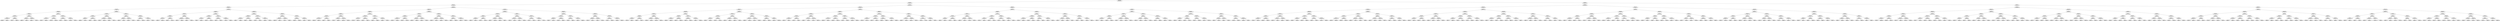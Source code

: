 ## [header material...]
## Command to get the layout: "dot -Teps thisfile > thisfile.eps"
graph "test"
{
node [shape="rectangle", fontsize=10, width=".2", height=".2", margin=0];
graph[fontsize=8];

n000 [label="clustersize = 14060
splitting feature:
((-0.483,-0.893)-(0.0367,0.714))"] ;
n000 -- n001 ;
n001 [label="clustersize = 5485
splitting feature:
((0.224,0.872)-(0.907,-0.0748))"] ;
n001 -- n002 ;
n002 [label="clustersize = 3207
splitting feature:
((0.45,-0.27)-(-0.884,0.293))"] ;
n002 -- n003 ;
n003 [label="clustersize = 1179
splitting feature:
((-0.087,0.358)-(-0.168,-0.313))"] ;
n003 -- n004 ;
n004 [label="clustersize = 550
splitting feature:
((0.0211,-0.146)-(0.114,0.956))"] ;
n004 -- n005 ;
n005 [label="clustersize = 376
splitting feature:
((0.419,-0.189)-(-0.368,0.604))"] ;
n005 -- n006 ;
n006 [label="clustersize = 184
splitting feature:
((-0.277,-0.256)-(-0.569,0.785))"] ;
n006 -- n007 ;
n007 [label="clustersize = 120
splitting feature:
((0.946,0.517)-(0.0174,0.913))"] ;
n007 -- n008 ;
n008 [label="clustersize = 42
splitting feature:
((-0.541,-0.801)-(-0.0982,-0.369))"] ;
n008 -- n009 ;
n009 [label="clustersize = 26
pupil avg:
[-0.24606495  0.28879222]"] ;
n008 -- n010 ;
n010 [label="clustersize = 16
pupil avg:
[-0.1533208   0.15317017]"] ;
n007 -- n011 ;
n011 [label="clustersize = 78
splitting feature:
((0.414,0.694)-(0.296,0.104))"] ;
n011 -- n012 ;
n012 [label="clustersize = 18
pupil avg:
[-0.27187745  0.17176706]"] ;
n011 -- n013 ;
n013 [label="clustersize = 60
pupil avg:
[-0.05249994  0.12242534]"] ;
n006 -- n014 ;
n014 [label="clustersize = 64
splitting feature:
((-0.954,-0.397)-(-0.691,-0.688))"] ;
n014 -- n015 ;
n015 [label="clustersize = 11
splitting feature:
((-0.623,0.608)-(0.504,-0.349))"] ;
n015 -- n016 ;
n016 [label="clustersize = 6
pupil avg:
[ 0.42088835 -0.01265209]"] ;
n015 -- n017 ;
n017 [label="clustersize = 5
pupil avg:
[ 0.09792488  0.14215376]"] ;
n014 -- n018 ;
n018 [label="clustersize = 53
splitting feature:
((-0.795,0.409)-(-0.455,-0.654))"] ;
n018 -- n019 ;
n019 [label="clustersize = 13
pupil avg:
[ 0.10638969  0.11827552]"] ;
n018 -- n020 ;
n020 [label="clustersize = 40
pupil avg:
[-0.11180411  0.22145332]"] ;
n005 -- n021 ;
n021 [label="clustersize = 192
splitting feature:
((-0.338,0.858)-(0.113,0.741))"] ;
n021 -- n022 ;
n022 [label="clustersize = 106
splitting feature:
((-0.73,-0.117)-(-0.46,-0.154))"] ;
n022 -- n023 ;
n023 [label="clustersize = 39
splitting feature:
((-0.387,0.747)-(-0.724,-0.314))"] ;
n023 -- n024 ;
n024 [label="clustersize = 22
pupil avg:
[ 0.2075749   0.04277766]"] ;
n023 -- n025 ;
n025 [label="clustersize = 17
pupil avg:
[ 0.00038165  0.06482448]"] ;
n022 -- n026 ;
n026 [label="clustersize = 67
splitting feature:
((-0.228,0.179)-(0.164,0.454))"] ;
n026 -- n027 ;
n027 [label="clustersize = 49
pupil avg:
[ 0.16942771 -0.15055934]"] ;
n026 -- n028 ;
n028 [label="clustersize = 18
pupil avg:
[ 0.38679812  0.02096542]"] ;
n021 -- n029 ;
n029 [label="clustersize = 86
splitting feature:
((-0.624,-0.448)-(-0.108,0.664))"] ;
n029 -- n030 ;
n030 [label="clustersize = 39
splitting feature:
((-0.617,0.451)-(-0.646,-0.753))"] ;
n030 -- n031 ;
n031 [label="clustersize = 12
pupil avg:
[ 0.099549    0.10197773]"] ;
n030 -- n032 ;
n032 [label="clustersize = 27
pupil avg:
[-0.24880404  0.03294253]"] ;
n029 -- n033 ;
n033 [label="clustersize = 47
splitting feature:
((-0.123,-0.521)-(0.612,-0.95))"] ;
n033 -- n034 ;
n034 [label="clustersize = 35
pupil avg:
[ 0.05152112  0.06981351]"] ;
n033 -- n035 ;
n035 [label="clustersize = 12
pupil avg:
[ 0.47348219  0.02846003]"] ;
n004 -- n036 ;
n036 [label="clustersize = 174
splitting feature:
((0.729,-0.109)-(-0.883,-0.771))"] ;
n036 -- n037 ;
n037 [label="clustersize = 62
splitting feature:
((-0.222,-0.218)-(0.491,-0.397))"] ;
n037 -- n038 ;
n038 [label="clustersize = 28
splitting feature:
((-0.802,-0.282)-(-0.893,0.365))"] ;
n038 -- n039 ;
n039 [label="clustersize = 18
splitting feature:
((0.563,0.368)-(-0.3,0.0137))"] ;
n039 -- n040 ;
n040 [label="clustersize = 4
pupil avg:
[-0.16686685 -0.06905296]"] ;
n039 -- n041 ;
n041 [label="clustersize = 14
pupil avg:
[ 0.22271479 -0.01053243]"] ;
n038 -- n042 ;
n042 [label="clustersize = 10
splitting feature:
((-0.895,-0.351)-(-0.779,0.469))"] ;
n042 -- n043 ;
n043 [label="clustersize = 4
pupil avg:
[ 0.67730395 -0.09191739]"] ;
n042 -- n044 ;
n044 [label="clustersize = 6
pupil avg:
[ 0.36064551  0.04854347]"] ;
n037 -- n045 ;
n045 [label="clustersize = 34
splitting feature:
((-0.613,-0.982)-(0.062,0.396))"] ;
n045 -- n046 ;
n046 [label="clustersize = 18
splitting feature:
((-0.588,-0.915)-(0.0559,0.0298))"] ;
n046 -- n047 ;
n047 [label="clustersize = 13
pupil avg:
[-0.3328044  0.241625 ]"] ;
n046 -- n048 ;
n048 [label="clustersize = 5
pupil avg:
[ 0.16002632  0.18666866]"] ;
n045 -- n049 ;
n049 [label="clustersize = 16
splitting feature:
((0.76,-0.657)-(0.0695,0.101))"] ;
n049 -- n050 ;
n050 [label="clustersize = 6
pupil avg:
[ 0.27784628 -0.08922714]"] ;
n049 -- n051 ;
n051 [label="clustersize = 10
pupil avg:
[ 0.10584782  0.17310583]"] ;
n036 -- n052 ;
n052 [label="clustersize = 112
splitting feature:
((-0.364,-0.952)-(-0.326,0.202))"] ;
n052 -- n053 ;
n053 [label="clustersize = 78
splitting feature:
((-0.512,0.856)-(-0.709,-0.828))"] ;
n053 -- n054 ;
n054 [label="clustersize = 14
splitting feature:
((-0.828,0.822)-(0.97,-0.962))"] ;
n054 -- n055 ;
n055 [label="clustersize = 6
pupil avg:
[-0.01546435 -0.15294821]"] ;
n054 -- n056 ;
n056 [label="clustersize = 8
pupil avg:
[ 0.60021104  0.024081  ]"] ;
n053 -- n057 ;
n057 [label="clustersize = 64
splitting feature:
((0.0922,0.544)-(0.416,-0.449))"] ;
n057 -- n058 ;
n058 [label="clustersize = 50
pupil avg:
[ 0.56821991  0.24812871]"] ;
n057 -- n059 ;
n059 [label="clustersize = 14
pupil avg:
[ 0.34105146  0.14705479]"] ;
n052 -- n060 ;
n060 [label="clustersize = 34
splitting feature:
((0.326,0.232)-(-0.589,0.951))"] ;
n060 -- n061 ;
n061 [label="clustersize = 16
splitting feature:
((-0.83,-0.0909)-(-0.779,0.689))"] ;
n061 -- n062 ;
n062 [label="clustersize = 7
pupil avg:
[ 0.10750688  0.08115933]"] ;
n061 -- n063 ;
n063 [label="clustersize = 9
pupil avg:
[ 0.26145103 -0.11893565]"] ;
n060 -- n064 ;
n064 [label="clustersize = 18
splitting feature:
((-0.177,-0.275)-(-0.924,-0.505))"] ;
n064 -- n065 ;
n065 [label="clustersize = 6
pupil avg:
[ 0.3393242  -0.16750331]"] ;
n064 -- n066 ;
n066 [label="clustersize = 12
pupil avg:
[ 0.1371864  -0.29428107]"] ;
n003 -- n067 ;
n067 [label="clustersize = 629
splitting feature:
((0.237,0.767)-(-0.416,-0.235))"] ;
n067 -- n068 ;
n068 [label="clustersize = 134
splitting feature:
((-0.0298,0.266)-(0.127,0.703))"] ;
n068 -- n069 ;
n069 [label="clustersize = 84
splitting feature:
((0.15,0.146)-(-0.147,0.375))"] ;
n069 -- n070 ;
n070 [label="clustersize = 56
splitting feature:
((-0.537,0.486)-(-0.0255,-0.791))"] ;
n070 -- n071 ;
n071 [label="clustersize = 21
splitting feature:
((-0.534,0.777)-(0.133,-0.16))"] ;
n071 -- n072 ;
n072 [label="clustersize = 8
pupil avg:
[ 0.13299587  0.08928266]"] ;
n071 -- n073 ;
n073 [label="clustersize = 13
pupil avg:
[-0.07394957  0.14533559]"] ;
n070 -- n074 ;
n074 [label="clustersize = 35
splitting feature:
((-0.765,-0.992)-(-0.42,0.198))"] ;
n074 -- n075 ;
n075 [label="clustersize = 23
pupil avg:
[-0.3455966   0.20218728]"] ;
n074 -- n076 ;
n076 [label="clustersize = 12
pupil avg:
[-0.1047073   0.11656516]"] ;
n069 -- n077 ;
n077 [label="clustersize = 28
splitting feature:
((-0.195,-0.6)-(-0.369,0.677))"] ;
n077 -- n078 ;
n078 [label="clustersize = 20
splitting feature:
((-0.208,0.606)-(-0.0332,0.0995))"] ;
n078 -- n079 ;
n079 [label="clustersize = 4
pupil avg:
[ 0.26106094  0.17975081]"] ;
n078 -- n080 ;
n080 [label="clustersize = 16
pupil avg:
[-0.11442263  0.0304601 ]"] ;
n077 -- n081 ;
n081 [label="clustersize = 8
splitting feature:
((0.757,0.304)-(-0.92,-0.0562))"] ;
n081 -- n082 ;
n082 [label="clustersize = 4
pupil avg:
[ 0.06691066 -0.0152027 ]"] ;
n081 -- n083 ;
n083 [label="clustersize = 4
pupil avg:
[ 0.53211166 -0.07285695]"] ;
n068 -- n084 ;
n084 [label="clustersize = 50
splitting feature:
((-0.655,-0.894)-(0.0617,-0.165))"] ;
n084 -- n085 ;
n085 [label="clustersize = 30
splitting feature:
((0.596,-0.879)-(-0.699,-0.159))"] ;
n085 -- n086 ;
n086 [label="clustersize = 21
splitting feature:
((0.737,0.17)-(-0.248,-0.401))"] ;
n086 -- n087 ;
n087 [label="clustersize = 9
pupil avg:
[ 0.77715759  0.37915314]"] ;
n086 -- n088 ;
n088 [label="clustersize = 12
pupil avg:
[ 0.55145505  0.24725105]"] ;
n085 -- n089 ;
n089 [label="clustersize = 9
splitting feature:
((-0.429,0.396)-(0.405,0.477))"] ;
n089 -- n090 ;
n090 [label="clustersize = 4
pupil avg:
[-0.01069972  0.16073535]"] ;
n089 -- n091 ;
n091 [label="clustersize = 5
pupil avg:
[ 0.50987241  0.34482456]"] ;
n084 -- n092 ;
n092 [label="clustersize = 20
splitting feature:
((-0.0297,0.018)-(0.0705,-0.691))"] ;
n092 -- n093 ;
n093 [label="clustersize = 10
splitting feature:
((0.202,0.324)-(-0.236,0.744))"] ;
n093 -- n094 ;
n094 [label="clustersize = 6
pupil avg:
[-0.24426345  0.1702573 ]"] ;
n093 -- n095 ;
n095 [label="clustersize = 4
pupil avg:
[-0.43571429 -0.01428571]"] ;
n092 -- n096 ;
n096 [label="clustersize = 10
splitting feature:
((-0.0347,0.999)-(-0.666,0.108))"] ;
n096 -- n097 ;
n097 [label="clustersize = 5
pupil avg:
[-0.31047773  0.22275484]"] ;
n096 -- n098 ;
n098 [label="clustersize = 5
pupil avg:
[ 0.07569878  0.25262185]"] ;
n067 -- n099 ;
n099 [label="clustersize = 495
splitting feature:
((-0.409,0.53)-(-0.0196,-0.358))"] ;
n099 -- n100 ;
n100 [label="clustersize = 100
splitting feature:
((-0.251,-0.351)-(0.991,-0.942))"] ;
n100 -- n101 ;
n101 [label="clustersize = 84
splitting feature:
((-0.949,0.823)-(0.0534,0.918))"] ;
n101 -- n102 ;
n102 [label="clustersize = 32
splitting feature:
((-0.44,0.706)-(-0.469,-0.0281))"] ;
n102 -- n103 ;
n103 [label="clustersize = 7
pupil avg:
[ 0.45320399 -0.25876111]"] ;
n102 -- n104 ;
n104 [label="clustersize = 25
pupil avg:
[ 0.01783085 -0.26673672]"] ;
n101 -- n105 ;
n105 [label="clustersize = 52
splitting feature:
((-0.112,-0.747)-(-0.344,0.16))"] ;
n105 -- n106 ;
n106 [label="clustersize = 15
pupil avg:
[-0.27149999  0.02138931]"] ;
n105 -- n107 ;
n107 [label="clustersize = 37
pupil avg:
[ 0.07406889 -0.08958147]"] ;
n100 -- n108 ;
n108 [label="clustersize = 16
splitting feature:
((-0.332,0.527)-(-0.297,-0.0543))"] ;
n108 -- n109 ;
n109 [label="clustersize = 8
splitting feature:
((-0.506,0.135)-(-0.493,-0.264))"] ;
n109 -- n110 ;
n110 [label="clustersize = 4
pupil avg:
[ 0.26712516  0.22836229]"] ;
n109 -- n111 ;
n111 [label="clustersize = 4
pupil avg:
[ 0.75972222 -0.12222222]"] ;
n108 -- n112 ;
n112 [label="clustersize = 8
splitting feature:
((-0.597,-0.909)-(0.0713,-0.294))"] ;
n112 -- n113 ;
n113 [label="clustersize = 4
pupil avg:
[ 0.03333735 -0.28591954]"] ;
n112 -- n114 ;
n114 [label="clustersize = 4
pupil avg:
[ 0.46260731 -0.25019078]"] ;
n099 -- n115 ;
n115 [label="clustersize = 395
splitting feature:
((-0.215,0.483)-(0.672,-0.531))"] ;
n115 -- n116 ;
n116 [label="clustersize = 227
splitting feature:
((0.288,-0.182)-(-0.848,0.459))"] ;
n116 -- n117 ;
n117 [label="clustersize = 206
splitting feature:
((-0.142,-0.286)-(-0.00703,-0.749))"] ;
n117 -- n118 ;
n118 [label="clustersize = 135
pupil avg:
[-0.23459494 -0.03245456]"] ;
n117 -- n119 ;
n119 [label="clustersize = 71
pupil avg:
[-0.29318523  0.12273649]"] ;
n116 -- n120 ;
n120 [label="clustersize = 21
splitting feature:
((0.525,-0.225)-(0.233,-0.731))"] ;
n120 -- n121 ;
n121 [label="clustersize = 4
pupil avg:
[ 0.40101112 -0.16103134]"] ;
n120 -- n122 ;
n122 [label="clustersize = 17
pupil avg:
[-0.03938282 -0.07321415]"] ;
n115 -- n123 ;
n123 [label="clustersize = 168
splitting feature:
((-0.229,-0.411)-(0.28,0.611))"] ;
n123 -- n124 ;
n124 [label="clustersize = 131
splitting feature:
((-0.829,-0.482)-(0.925,-0.667))"] ;
n124 -- n125 ;
n125 [label="clustersize = 46
pupil avg:
[-0.41656391  0.02323413]"] ;
n124 -- n126 ;
n126 [label="clustersize = 85
pupil avg:
[-0.43397529  0.18638109]"] ;
n123 -- n127 ;
n127 [label="clustersize = 37
splitting feature:
((0.368,0.0622)-(0.204,-0.437))"] ;
n127 -- n128 ;
n128 [label="clustersize = 12
pupil avg:
[-0.02754807  0.24814145]"] ;
n127 -- n129 ;
n129 [label="clustersize = 25
pupil avg:
[-0.29567354  0.186758  ]"] ;
n002 -- n130 ;
n130 [label="clustersize = 2028
splitting feature:
((-0.284,0.513)-(-0.566,-0.136))"] ;
n130 -- n131 ;
n131 [label="clustersize = 1248
splitting feature:
((-0.973,0.895)-(0.47,-0.552))"] ;
n131 -- n132 ;
n132 [label="clustersize = 630
splitting feature:
((-0.742,0.395)-(0.211,0.988))"] ;
n132 -- n133 ;
n133 [label="clustersize = 414
splitting feature:
((-0.236,0.969)-(0.133,-0.303))"] ;
n133 -- n134 ;
n134 [label="clustersize = 244
splitting feature:
((-0.855,0.585)-(-0.512,0.0277))"] ;
n134 -- n135 ;
n135 [label="clustersize = 167
splitting feature:
((-0.0084,-0.717)-(0.265,-0.897))"] ;
n135 -- n136 ;
n136 [label="clustersize = 119
pupil avg:
[ 0.2750598  -0.09596903]"] ;
n135 -- n137 ;
n137 [label="clustersize = 48
pupil avg:
[ 0.50386183 -0.14240882]"] ;
n134 -- n138 ;
n138 [label="clustersize = 77
splitting feature:
((-0.847,-0.136)-(-0.346,-0.947))"] ;
n138 -- n139 ;
n139 [label="clustersize = 40
pupil avg:
[ 0.25486923 -0.17167708]"] ;
n138 -- n140 ;
n140 [label="clustersize = 37
pupil avg:
[ 0.10957349 -0.18627671]"] ;
n133 -- n141 ;
n141 [label="clustersize = 170
splitting feature:
((-0.507,-0.804)-(-0.306,0.759))"] ;
n141 -- n142 ;
n142 [label="clustersize = 96
splitting feature:
((-0.193,0.696)-(-0.424,-0.182))"] ;
n142 -- n143 ;
n143 [label="clustersize = 29
pupil avg:
[ 0.1191123  -0.07023347]"] ;
n142 -- n144 ;
n144 [label="clustersize = 67
pupil avg:
[-0.16869388 -0.17619408]"] ;
n141 -- n145 ;
n145 [label="clustersize = 74
splitting feature:
((0.428,-0.23)-(-0.166,-0.945))"] ;
n145 -- n146 ;
n146 [label="clustersize = 39
pupil avg:
[ 0.32698347 -0.12505889]"] ;
n145 -- n147 ;
n147 [label="clustersize = 35
pupil avg:
[ 0.13737679 -0.16443226]"] ;
n132 -- n148 ;
n148 [label="clustersize = 216
splitting feature:
((-0.181,-0.23)-(-0.332,-0.341))"] ;
n148 -- n149 ;
n149 [label="clustersize = 139
splitting feature:
((-0.456,0.824)-(-0.0903,-0.225))"] ;
n149 -- n150 ;
n150 [label="clustersize = 68
splitting feature:
((-0.696,-0.77)-(-0.13,0.377))"] ;
n150 -- n151 ;
n151 [label="clustersize = 35
pupil avg:
[ 0.67257141 -0.16490682]"] ;
n150 -- n152 ;
n152 [label="clustersize = 33
pupil avg:
[ 0.51988057 -0.14845249]"] ;
n149 -- n153 ;
n153 [label="clustersize = 71
splitting feature:
((0.615,-0.485)-(0.738,0.566))"] ;
n153 -- n154 ;
n154 [label="clustersize = 47
pupil avg:
[ 0.38612792 -0.0467769 ]"] ;
n153 -- n155 ;
n155 [label="clustersize = 24
pupil avg:
[ 0.10580766 -0.11746862]"] ;
n148 -- n156 ;
n156 [label="clustersize = 77
splitting feature:
((-0.705,-0.26)-(-0.158,-0.423))"] ;
n156 -- n157 ;
n157 [label="clustersize = 26
splitting feature:
((-0.219,-0.306)-(0.113,-0.684))"] ;
n157 -- n158 ;
n158 [label="clustersize = 14
pupil avg:
[ 0.13140058 -0.15648468]"] ;
n157 -- n159 ;
n159 [label="clustersize = 12
pupil avg:
[ 0.60720686 -0.05807328]"] ;
n156 -- n160 ;
n160 [label="clustersize = 51
splitting feature:
((-0.134,-0.921)-(-0.482,0.4))"] ;
n160 -- n161 ;
n161 [label="clustersize = 24
pupil avg:
[-0.00584435 -0.06742912]"] ;
n160 -- n162 ;
n162 [label="clustersize = 27
pupil avg:
[ 0.28304741 -0.18811874]"] ;
n131 -- n163 ;
n163 [label="clustersize = 618
splitting feature:
((-0.467,0.814)-(-0.455,-0.255))"] ;
n163 -- n164 ;
n164 [label="clustersize = 342
splitting feature:
((0.787,-0.56)-(-0.813,0.97))"] ;
n164 -- n165 ;
n165 [label="clustersize = 183
splitting feature:
((-0.138,0.988)-(-0.069,-0.672))"] ;
n165 -- n166 ;
n166 [label="clustersize = 57
splitting feature:
((0.352,-0.625)-(-0.0219,-0.468))"] ;
n166 -- n167 ;
n167 [label="clustersize = 5
pupil avg:
[ 0.59430407 -0.04062706]"] ;
n166 -- n168 ;
n168 [label="clustersize = 52
pupil avg:
[ 0.14221032 -0.00595103]"] ;
n165 -- n169 ;
n169 [label="clustersize = 126
splitting feature:
((0.932,-0.502)-(0.17,-0.158))"] ;
n169 -- n170 ;
n170 [label="clustersize = 27
pupil avg:
[ 0.18021678 -0.01329186]"] ;
n169 -- n171 ;
n171 [label="clustersize = 99
pupil avg:
[-0.0407297   0.01335921]"] ;
n164 -- n172 ;
n172 [label="clustersize = 159
splitting feature:
((0.162,-0.0544)-(-0.925,0.849))"] ;
n172 -- n173 ;
n173 [label="clustersize = 105
splitting feature:
((0.606,-0.308)-(-0.849,-0.711))"] ;
n173 -- n174 ;
n174 [label="clustersize = 9
pupil avg:
[ 0.33398237 -0.15552911]"] ;
n173 -- n175 ;
n175 [label="clustersize = 96
pupil avg:
[ 0.11652305 -0.02282002]"] ;
n172 -- n176 ;
n176 [label="clustersize = 54
splitting feature:
((0.637,-0.66)-(-0.892,-0.377))"] ;
n176 -- n177 ;
n177 [label="clustersize = 5
pupil avg:
[ 0.64404762 -0.05723443]"] ;
n176 -- n178 ;
n178 [label="clustersize = 49
pupil avg:
[ 0.31746147 -0.05370377]"] ;
n163 -- n179 ;
n179 [label="clustersize = 276
splitting feature:
((0.192,0.994)-(-0.396,-0.353))"] ;
n179 -- n180 ;
n180 [label="clustersize = 65
splitting feature:
((0.586,-0.116)-(0.924,0.216))"] ;
n180 -- n181 ;
n181 [label="clustersize = 49
splitting feature:
((-0.905,0.682)-(-0.405,0.999))"] ;
n181 -- n182 ;
n182 [label="clustersize = 44
pupil avg:
[ 0.21048819 -0.00748858]"] ;
n181 -- n183 ;
n183 [label="clustersize = 5
pupil avg:
[ 0.51400814  0.10491102]"] ;
n180 -- n184 ;
n184 [label="clustersize = 16
splitting feature:
((0.268,0.718)-(0.991,0.982))"] ;
n184 -- n185 ;
n185 [label="clustersize = 5
pupil avg:
[ 0.06566579  0.00287136]"] ;
n184 -- n186 ;
n186 [label="clustersize = 11
pupil avg:
[-0.24880232 -0.06779656]"] ;
n179 -- n187 ;
n187 [label="clustersize = 211
splitting feature:
((-0.661,0.918)-(-0.38,-0.883))"] ;
n187 -- n188 ;
n188 [label="clustersize = 41
splitting feature:
((0.232,0.268)-(-0.78,-0.223))"] ;
n188 -- n189 ;
n189 [label="clustersize = 21
pupil avg:
[ 0.23456654 -0.07147022]"] ;
n188 -- n190 ;
n190 [label="clustersize = 20
pupil avg:
[ 0.06654433 -0.1528265 ]"] ;
n187 -- n191 ;
n191 [label="clustersize = 170
splitting feature:
((-0.0472,-0.296)-(-0.249,-0.0375))"] ;
n191 -- n192 ;
n192 [label="clustersize = 68
pupil avg:
[-0.19947306 -0.11242649]"] ;
n191 -- n193 ;
n193 [label="clustersize = 102
pupil avg:
[-0.04105725 -0.13637371]"] ;
n130 -- n194 ;
n194 [label="clustersize = 780
splitting feature:
((0.561,0.242)-(-0.0739,-0.433))"] ;
n194 -- n195 ;
n195 [label="clustersize = 106
splitting feature:
((-0.435,-0.197)-(0.395,0.783))"] ;
n195 -- n196 ;
n196 [label="clustersize = 69
splitting feature:
((0.491,0.233)-(-0.189,0.758))"] ;
n196 -- n197 ;
n197 [label="clustersize = 20
splitting feature:
((-0.156,-0.365)-(-0.934,-0.778))"] ;
n197 -- n198 ;
n198 [label="clustersize = 12
splitting feature:
((-0.297,-0.699)-(-0.394,0.387))"] ;
n198 -- n199 ;
n199 [label="clustersize = 8
pupil avg:
[ 0.11488049  0.13887999]"] ;
n198 -- n200 ;
n200 [label="clustersize = 4
pupil avg:
[-0.34510832 -0.10048334]"] ;
n197 -- n201 ;
n201 [label="clustersize = 8
splitting feature:
((0.154,0.885)-(0.174,0.167))"] ;
n201 -- n202 ;
n202 [label="clustersize = 4
pupil avg:
[ 0.66082071  0.17083457]"] ;
n201 -- n203 ;
n203 [label="clustersize = 4
pupil avg:
[ 0.17795517  0.10985862]"] ;
n196 -- n204 ;
n204 [label="clustersize = 49
splitting feature:
((0.101,-0.956)-(0.526,0.68))"] ;
n204 -- n205 ;
n205 [label="clustersize = 32
splitting feature:
((0.728,0.26)-(-0.626,-0.481))"] ;
n205 -- n206 ;
n206 [label="clustersize = 4
pupil avg:
[ 0.55165048 -0.1727283 ]"] ;
n205 -- n207 ;
n207 [label="clustersize = 28
pupil avg:
[-0.00358201 -0.09565885]"] ;
n204 -- n208 ;
n208 [label="clustersize = 17
splitting feature:
((-0.726,0.92)-(0.873,0.208))"] ;
n208 -- n209 ;
n209 [label="clustersize = 12
pupil avg:
[ 0.00216683 -0.20619982]"] ;
n208 -- n210 ;
n210 [label="clustersize = 5
pupil avg:
[-0.43550033 -0.1077381 ]"] ;
n195 -- n211 ;
n211 [label="clustersize = 37
splitting feature:
((0.281,0.0436)-(-0.131,0.179))"] ;
n211 -- n212 ;
n212 [label="clustersize = 18
splitting feature:
((0.186,0.471)-(0.503,-0.859))"] ;
n212 -- n213 ;
n213 [label="clustersize = 9
splitting feature:
((0.0284,0.151)-(-0.944,0.323))"] ;
n213 -- n214 ;
n214 [label="clustersize = 5
pupil avg:
[ 0.74118404  0.23180609]"] ;
n213 -- n215 ;
n215 [label="clustersize = 4
pupil avg:
[ 0.47961814  0.2885823 ]"] ;
n212 -- n216 ;
n216 [label="clustersize = 9
splitting feature:
((-0.376,0.407)-(0.896,-0.436))"] ;
n216 -- n217 ;
n217 [label="clustersize = 4
pupil avg:
[ 0.82324735  0.26011905]"] ;
n216 -- n218 ;
n218 [label="clustersize = 5
pupil avg:
[ 0.97680423  0.30556614]"] ;
n211 -- n219 ;
n219 [label="clustersize = 19
splitting feature:
((0.328,0.546)-(-0.797,-0.0109))"] ;
n219 -- n220 ;
n220 [label="clustersize = 8
splitting feature:
((0.974,-0.174)-(-0.36,0.558))"] ;
n220 -- n221 ;
n221 [label="clustersize = 4
pupil avg:
[ 0.66043771  0.22112795]"] ;
n220 -- n222 ;
n222 [label="clustersize = 4
pupil avg:
[ 0.46524267  0.07478858]"] ;
n219 -- n223 ;
n223 [label="clustersize = 11
splitting feature:
((-0.814,-0.536)-(0.559,0.958))"] ;
n223 -- n224 ;
n224 [label="clustersize = 7
pupil avg:
[-0.01870923  0.10142608]"] ;
n223 -- n225 ;
n225 [label="clustersize = 4
pupil avg:
[ 0.422781   -0.02374096]"] ;
n194 -- n226 ;
n226 [label="clustersize = 674
splitting feature:
((-0.75,-0.056)-(-0.375,-0.284))"] ;
n226 -- n227 ;
n227 [label="clustersize = 308
splitting feature:
((-0.68,-0.801)-(-0.912,0.786))"] ;
n227 -- n228 ;
n228 [label="clustersize = 243
splitting feature:
((0.405,0.343)-(-0.0194,0.991))"] ;
n228 -- n229 ;
n229 [label="clustersize = 125
splitting feature:
((-0.394,0.326)-(0.987,0.142))"] ;
n229 -- n230 ;
n230 [label="clustersize = 97
pupil avg:
[-0.17826763  0.05470837]"] ;
n229 -- n231 ;
n231 [label="clustersize = 28
pupil avg:
[ 0.06082414  0.14376417]"] ;
n228 -- n232 ;
n232 [label="clustersize = 118
splitting feature:
((-0.357,-0.459)-(0.139,0.902))"] ;
n232 -- n233 ;
n233 [label="clustersize = 76
pupil avg:
[-0.04361159 -0.11883365]"] ;
n232 -- n234 ;
n234 [label="clustersize = 42
pupil avg:
[ 0.14894395  0.05221236]"] ;
n227 -- n235 ;
n235 [label="clustersize = 65
splitting feature:
((-0.147,-0.824)-(-0.114,0.698))"] ;
n235 -- n236 ;
n236 [label="clustersize = 24
splitting feature:
((0.138,-0.415)-(-0.23,0.941))"] ;
n236 -- n237 ;
n237 [label="clustersize = 13
pupil avg:
[ 0.00754169  0.02561157]"] ;
n236 -- n238 ;
n238 [label="clustersize = 11
pupil avg:
[ 0.18609684 -0.15763357]"] ;
n235 -- n239 ;
n239 [label="clustersize = 41
splitting feature:
((-0.261,0.912)-(-0.729,0.79))"] ;
n239 -- n240 ;
n240 [label="clustersize = 8
pupil avg:
[ 0.52390619 -0.21283213]"] ;
n239 -- n241 ;
n241 [label="clustersize = 33
pupil avg:
[ 0.30680906 -0.00296497]"] ;
n226 -- n242 ;
n242 [label="clustersize = 366
splitting feature:
((0.879,-0.969)-(0.159,-0.489))"] ;
n242 -- n243 ;
n243 [label="clustersize = 57
splitting feature:
((0.624,-0.973)-(0.93,0.909))"] ;
n243 -- n244 ;
n244 [label="clustersize = 37
splitting feature:
((0.95,-0.969)-(-0.618,-0.439))"] ;
n244 -- n245 ;
n245 [label="clustersize = 16
pupil avg:
[ 0.51041129  0.00448503]"] ;
n244 -- n246 ;
n246 [label="clustersize = 21
pupil avg:
[-0.01606241 -0.16618764]"] ;
n243 -- n247 ;
n247 [label="clustersize = 20
splitting feature:
((0.973,0.751)-(0.968,-0.742))"] ;
n247 -- n248 ;
n248 [label="clustersize = 14
pupil avg:
[-0.27185183 -0.28723582]"] ;
n247 -- n249 ;
n249 [label="clustersize = 6
pupil avg:
[ 0.0767317  -0.30686231]"] ;
n242 -- n250 ;
n250 [label="clustersize = 309
splitting feature:
((-0.584,0.41)-(-0.192,-0.382))"] ;
n250 -- n251 ;
n251 [label="clustersize = 71
splitting feature:
((-0.759,-0.944)-(0.305,-0.0847))"] ;
n251 -- n252 ;
n252 [label="clustersize = 47
pupil avg:
[-0.07307431 -0.23792132]"] ;
n251 -- n253 ;
n253 [label="clustersize = 24
pupil avg:
[ 0.14583078 -0.13884138]"] ;
n250 -- n254 ;
n254 [label="clustersize = 238
splitting feature:
((-0.134,-0.333)-(-0.342,0.762))"] ;
n254 -- n255 ;
n255 [label="clustersize = 212
pupil avg:
[-0.32813995 -0.20338122]"] ;
n254 -- n256 ;
n256 [label="clustersize = 26
pupil avg:
[-0.06640489 -0.21115451]"] ;
n001 -- n257 ;
n257 [label="clustersize = 2278
splitting feature:
((0.363,-0.497)-(-0.183,0.674))"] ;
n257 -- n258 ;
n258 [label="clustersize = 1450
splitting feature:
((-0.835,0.242)-(0.661,-0.0433))"] ;
n258 -- n259 ;
n259 [label="clustersize = 773
splitting feature:
((-0.00316,-0.348)-(-0.424,-0.142))"] ;
n259 -- n260 ;
n260 [label="clustersize = 536
splitting feature:
((-0.68,0.431)-(-0.245,-0.266))"] ;
n260 -- n261 ;
n261 [label="clustersize = 116
splitting feature:
((0.84,-0.974)-(0.824,-0.663))"] ;
n261 -- n262 ;
n262 [label="clustersize = 64
splitting feature:
((-0.145,0.956)-(0.682,0.442))"] ;
n262 -- n263 ;
n263 [label="clustersize = 16
splitting feature:
((-0.371,-0.756)-(-0.643,0.76))"] ;
n263 -- n264 ;
n264 [label="clustersize = 11
pupil avg:
[-0.34452147  0.14586482]"] ;
n263 -- n265 ;
n265 [label="clustersize = 5
pupil avg:
[ 0.1568466   0.12795214]"] ;
n262 -- n266 ;
n266 [label="clustersize = 48
splitting feature:
((0.811,-0.822)-(0.552,0.453))"] ;
n266 -- n267 ;
n267 [label="clustersize = 19
pupil avg:
[-0.25945555  0.16515161]"] ;
n266 -- n268 ;
n268 [label="clustersize = 29
pupil avg:
[-0.41318073  0.21718158]"] ;
n261 -- n269 ;
n269 [label="clustersize = 52
splitting feature:
((0.779,0.963)-(-0.219,0.502))"] ;
n269 -- n270 ;
n270 [label="clustersize = 10
splitting feature:
((-0.159,0.784)-(0.913,0.125))"] ;
n270 -- n271 ;
n271 [label="clustersize = 6
pupil avg:
[ 0.30372542  0.20890983]"] ;
n270 -- n272 ;
n272 [label="clustersize = 4
pupil avg:
[-0.0038961   0.30660173]"] ;
n269 -- n273 ;
n273 [label="clustersize = 42
splitting feature:
((-0.739,-0.884)-(0.833,-0.0309))"] ;
n273 -- n274 ;
n274 [label="clustersize = 28
pupil avg:
[-0.24250287  0.10539542]"] ;
n273 -- n275 ;
n275 [label="clustersize = 14
pupil avg:
[-0.03643882  0.15845328]"] ;
n260 -- n276 ;
n276 [label="clustersize = 420
splitting feature:
((-0.7,-0.785)-(-0.79,0.837))"] ;
n276 -- n277 ;
n277 [label="clustersize = 361
splitting feature:
((-0.36,-0.945)-(0.2,-0.322))"] ;
n277 -- n278 ;
n278 [label="clustersize = 171
splitting feature:
((-0.147,0.499)-(-0.355,-0.622))"] ;
n278 -- n279 ;
n279 [label="clustersize = 12
pupil avg:
[-0.06143962 -0.09480315]"] ;
n278 -- n280 ;
n280 [label="clustersize = 159
pupil avg:
[-0.39009529 -0.10337419]"] ;
n277 -- n281 ;
n281 [label="clustersize = 190
splitting feature:
((0.495,0.894)-(0.825,-0.538))"] ;
n281 -- n282 ;
n282 [label="clustersize = 10
pupil avg:
[-0.08669136 -0.07200091]"] ;
n281 -- n283 ;
n283 [label="clustersize = 180
pupil avg:
[-0.32750099  0.03502085]"] ;
n276 -- n284 ;
n284 [label="clustersize = 59
splitting feature:
((-0.118,-0.126)-(-0.121,-0.696))"] ;
n284 -- n285 ;
n285 [label="clustersize = 36
splitting feature:
((-0.833,-0.901)-(0.436,0.425))"] ;
n285 -- n286 ;
n286 [label="clustersize = 19
pupil avg:
[-0.24769525  0.01823995]"] ;
n285 -- n287 ;
n287 [label="clustersize = 17
pupil avg:
[ 0.20085521  0.08855736]"] ;
n284 -- n288 ;
n288 [label="clustersize = 23
splitting feature:
((-0.043,0.37)-(-0.926,-0.192))"] ;
n288 -- n289 ;
n289 [label="clustersize = 8
pupil avg:
[-0.12594943 -0.08077879]"] ;
n288 -- n290 ;
n290 [label="clustersize = 15
pupil avg:
[-0.40864325 -0.00569809]"] ;
n259 -- n291 ;
n291 [label="clustersize = 237
splitting feature:
((-0.203,0.902)-(0.532,-0.061))"] ;
n291 -- n292 ;
n292 [label="clustersize = 74
splitting feature:
((-0.324,0.424)-(-0.0408,-0.993))"] ;
n292 -- n293 ;
n293 [label="clustersize = 56
splitting feature:
((-0.895,-0.411)-(0.0985,0.5))"] ;
n293 -- n294 ;
n294 [label="clustersize = 40
splitting feature:
((0.41,-0.784)-(-0.13,0.828))"] ;
n294 -- n295 ;
n295 [label="clustersize = 20
pupil avg:
[-0.02043564 -0.2305357 ]"] ;
n294 -- n296 ;
n296 [label="clustersize = 20
pupil avg:
[ 0.18965752 -0.25913067]"] ;
n293 -- n297 ;
n297 [label="clustersize = 16
splitting feature:
((-0.22,-0.833)-(-0.846,0.693))"] ;
n297 -- n298 ;
n298 [label="clustersize = 11
pupil avg:
[ 0.10577481 -0.04505068]"] ;
n297 -- n299 ;
n299 [label="clustersize = 5
pupil avg:
[ 0.3643011  -0.08320083]"] ;
n292 -- n300 ;
n300 [label="clustersize = 18
splitting feature:
((0.616,0.717)-(0.646,0.844))"] ;
n300 -- n301 ;
n301 [label="clustersize = 9
splitting feature:
((0.224,-0.0552)-(0.246,0.393))"] ;
n301 -- n302 ;
n302 [label="clustersize = 4
pupil avg:
[-0.06804029 -0.18663004]"] ;
n301 -- n303 ;
n303 [label="clustersize = 5
pupil avg:
[-0.43553855  0.09879494]"] ;
n300 -- n304 ;
n304 [label="clustersize = 9
splitting feature:
((-0.372,-0.987)-(-0.108,-0.82))"] ;
n304 -- n305 ;
n305 [label="clustersize = 5
pupil avg:
[-0.54526896 -0.21500385]"] ;
n304 -- n306 ;
n306 [label="clustersize = 4
pupil avg:
[-0.47931034 -0.32758621]"] ;
n291 -- n307 ;
n307 [label="clustersize = 163
splitting feature:
((0.91,-0.927)-(0.407,0.634))"] ;
n307 -- n308 ;
n308 [label="clustersize = 106
splitting feature:
((0.459,-0.121)-(-0.379,0.233))"] ;
n308 -- n309 ;
n309 [label="clustersize = 19
splitting feature:
((-0.123,-0.231)-(0.753,-0.528))"] ;
n309 -- n310 ;
n310 [label="clustersize = 15
pupil avg:
[-0.33403256 -0.09238128]"] ;
n309 -- n311 ;
n311 [label="clustersize = 4
pupil avg:
[-0.56533751  0.36549539]"] ;
n308 -- n312 ;
n312 [label="clustersize = 87
splitting feature:
((-0.224,-0.174)-(0.178,-0.985))"] ;
n312 -- n313 ;
n313 [label="clustersize = 61
pupil avg:
[-0.3478915  -0.22795307]"] ;
n312 -- n314 ;
n314 [label="clustersize = 26
pupil avg:
[-0.53664203 -0.25281751]"] ;
n307 -- n315 ;
n315 [label="clustersize = 57
splitting feature:
((0.304,-0.253)-(-0.0394,-0.378))"] ;
n315 -- n316 ;
n316 [label="clustersize = 10
splitting feature:
((-0.206,-0.0536)-(0.128,0.454))"] ;
n316 -- n317 ;
n317 [label="clustersize = 6
pupil avg:
[-0.15233586 -0.22113396]"] ;
n316 -- n318 ;
n318 [label="clustersize = 4
pupil avg:
[-0.28380855  0.2196663 ]"] ;
n315 -- n319 ;
n319 [label="clustersize = 47
splitting feature:
((0.319,0.466)-(0.267,0.172))"] ;
n319 -- n320 ;
n320 [label="clustersize = 8
pupil avg:
[-0.35852403 -0.19243088]"] ;
n319 -- n321 ;
n321 [label="clustersize = 39
pupil avg:
[-0.08956754 -0.25963585]"] ;
n258 -- n322 ;
n322 [label="clustersize = 677
splitting feature:
((0.47,0.575)-(-0.973,-0.637))"] ;
n322 -- n323 ;
n323 [label="clustersize = 335
splitting feature:
((-0.405,0.309)-(0.271,-0.617))"] ;
n323 -- n324 ;
n324 [label="clustersize = 83
splitting feature:
((-0.697,0.941)-(0.856,-0.239))"] ;
n324 -- n325 ;
n325 [label="clustersize = 16
splitting feature:
((-0.851,-0.0312)-(0.965,0.466))"] ;
n325 -- n326 ;
n326 [label="clustersize = 8
splitting feature:
((0.412,-0.762)-(-0.897,0.0663))"] ;
n326 -- n327 ;
n327 [label="clustersize = 4
pupil avg:
[-0.46082621  0.01994302]"] ;
n326 -- n328 ;
n328 [label="clustersize = 4
pupil avg:
[ 0.11321195 -0.16512021]"] ;
n325 -- n329 ;
n329 [label="clustersize = 8
splitting feature:
((-0.929,-0.999)-(-0.79,0.0985))"] ;
n329 -- n330 ;
n330 [label="clustersize = 4
pupil avg:
[ 0.03618421  0.14555921]"] ;
n329 -- n331 ;
n331 [label="clustersize = 4
pupil avg:
[ 0.35725678  0.09618111]"] ;
n324 -- n332 ;
n332 [label="clustersize = 67
splitting feature:
((-0.449,0.508)-(0.49,-0.345))"] ;
n332 -- n333 ;
n333 [label="clustersize = 26
splitting feature:
((-0.951,0.147)-(0.241,0.585))"] ;
n333 -- n334 ;
n334 [label="clustersize = 5
pupil avg:
[-0.45104689 -0.30617736]"] ;
n333 -- n335 ;
n335 [label="clustersize = 21
pupil avg:
[-0.17584441  0.10953217]"] ;
n332 -- n336 ;
n336 [label="clustersize = 41
splitting feature:
((-0.604,0.467)-(-0.228,0.865))"] ;
n336 -- n337 ;
n337 [label="clustersize = 27
pupil avg:
[-0.21751071  0.25416025]"] ;
n336 -- n338 ;
n338 [label="clustersize = 14
pupil avg:
[-0.40399497  0.17464566]"] ;
n323 -- n339 ;
n339 [label="clustersize = 252
splitting feature:
((0.374,-0.428)-(0.329,-0.126))"] ;
n339 -- n340 ;
n340 [label="clustersize = 162
splitting feature:
((0.544,0.284)-(0.0149,0.334))"] ;
n340 -- n341 ;
n341 [label="clustersize = 55
splitting feature:
((-0.293,-0.711)-(-0.185,0.753))"] ;
n341 -- n342 ;
n342 [label="clustersize = 50
pupil avg:
[-0.41557906  0.33223986]"] ;
n341 -- n343 ;
n343 [label="clustersize = 5
pupil avg:
[-0.11907398  0.32352315]"] ;
n340 -- n344 ;
n344 [label="clustersize = 107
splitting feature:
((0.00397,-0.548)-(0.117,0.476))"] ;
n344 -- n345 ;
n345 [label="clustersize = 93
pupil avg:
[-0.39734165  0.22362754]"] ;
n344 -- n346 ;
n346 [label="clustersize = 14
pupil avg:
[-0.20038737  0.14865505]"] ;
n339 -- n347 ;
n347 [label="clustersize = 90
splitting feature:
((-0.101,-0.0845)-(-0.51,0.127))"] ;
n347 -- n348 ;
n348 [label="clustersize = 40
splitting feature:
((-0.175,0.375)-(0.669,-0.381))"] ;
n348 -- n349 ;
n349 [label="clustersize = 15
pupil avg:
[-0.3612284   0.10390711]"] ;
n348 -- n350 ;
n350 [label="clustersize = 25
pupil avg:
[-0.20590107  0.239428  ]"] ;
n347 -- n351 ;
n351 [label="clustersize = 50
splitting feature:
((0.231,-0.734)-(0.112,-0.0692))"] ;
n351 -- n352 ;
n352 [label="clustersize = 23
pupil avg:
[-0.27664379  0.34990644]"] ;
n351 -- n353 ;
n353 [label="clustersize = 27
pupil avg:
[-0.10908813  0.2928082 ]"] ;
n322 -- n354 ;
n354 [label="clustersize = 342
splitting feature:
((-0.341,0.0506)-(0.435,-0.701))"] ;
n354 -- n355 ;
n355 [label="clustersize = 194
splitting feature:
((-0.277,-0.941)-(0.225,-0.356))"] ;
n355 -- n356 ;
n356 [label="clustersize = 94
splitting feature:
((0.285,-0.796)-(-0.209,0.452))"] ;
n356 -- n357 ;
n357 [label="clustersize = 47
splitting feature:
((0.657,-0.00421)-(0.96,-0.953))"] ;
n357 -- n358 ;
n358 [label="clustersize = 24
pupil avg:
[-0.4210824  -0.18046485]"] ;
n357 -- n359 ;
n359 [label="clustersize = 23
pupil avg:
[-0.56931771 -0.17529942]"] ;
n356 -- n360 ;
n360 [label="clustersize = 47
splitting feature:
((-0.363,-0.0933)-(-0.384,0.327))"] ;
n360 -- n361 ;
n361 [label="clustersize = 41
pupil avg:
[-0.33122547 -0.17215629]"] ;
n360 -- n362 ;
n362 [label="clustersize = 6
pupil avg:
[ 0.04305531 -0.21008419]"] ;
n355 -- n363 ;
n363 [label="clustersize = 100
splitting feature:
((0.164,0.48)-(-0.631,0.422))"] ;
n363 -- n364 ;
n364 [label="clustersize = 70
splitting feature:
((-0.358,-0.855)-(-0.985,0.0754))"] ;
n364 -- n365 ;
n365 [label="clustersize = 52
pupil avg:
[-0.35443646  0.12886732]"] ;
n364 -- n366 ;
n366 [label="clustersize = 18
pupil avg:
[-0.19785565 -0.02186361]"] ;
n363 -- n367 ;
n367 [label="clustersize = 30
splitting feature:
((0.97,0.703)-(-0.147,0.657))"] ;
n367 -- n368 ;
n368 [label="clustersize = 6
pupil avg:
[ 0.00373695 -0.19972643]"] ;
n367 -- n369 ;
n369 [label="clustersize = 24
pupil avg:
[-0.33350534 -0.15574875]"] ;
n354 -- n370 ;
n370 [label="clustersize = 148
splitting feature:
((-0.223,-0.0985)-(0.411,0.078))"] ;
n370 -- n371 ;
n371 [label="clustersize = 95
splitting feature:
((0.025,0.409)-(-0.68,-0.973))"] ;
n371 -- n372 ;
n372 [label="clustersize = 41
splitting feature:
((-0.321,-0.672)-(-0.309,0.322))"] ;
n372 -- n373 ;
n373 [label="clustersize = 37
pupil avg:
[-0.34336395  0.11324313]"] ;
n372 -- n374 ;
n374 [label="clustersize = 4
pupil avg:
[ 0.12905387 -0.06180649]"] ;
n371 -- n375 ;
n375 [label="clustersize = 54
splitting feature:
((0.769,0.816)-(0.389,-0.0749))"] ;
n375 -- n376 ;
n376 [label="clustersize = 11
pupil avg:
[-0.65056375  0.12023022]"] ;
n375 -- n377 ;
n377 [label="clustersize = 43
pupil avg:
[-0.42115035  0.02487599]"] ;
n370 -- n378 ;
n378 [label="clustersize = 53
splitting feature:
((0.256,0.635)-(-0.832,-0.449))"] ;
n378 -- n379 ;
n379 [label="clustersize = 8
splitting feature:
((-0.0574,-0.774)-(-0.484,-0.0993))"] ;
n379 -- n380 ;
n380 [label="clustersize = 4
pupil avg:
[-0.27973118  0.24202509]"] ;
n379 -- n381 ;
n381 [label="clustersize = 4
pupil avg:
[-0.05        0.13333333]"] ;
n378 -- n382 ;
n382 [label="clustersize = 45
splitting feature:
((0.277,0.018)-(0.835,-0.0155))"] ;
n382 -- n383 ;
n383 [label="clustersize = 41
pupil avg:
[-0.52077906  0.26044176]"] ;
n382 -- n384 ;
n384 [label="clustersize = 4
pupil avg:
[-0.25449145  0.27840128]"] ;
n257 -- n385 ;
n385 [label="clustersize = 828
splitting feature:
((-0.547,0.595)-(0.108,0.206))"] ;
n385 -- n386 ;
n386 [label="clustersize = 309
splitting feature:
((-0.334,0.95)-(-0.573,0.408))"] ;
n386 -- n387 ;
n387 [label="clustersize = 92
splitting feature:
((0.255,0.308)-(0.621,-0.511))"] ;
n387 -- n388 ;
n388 [label="clustersize = 41
splitting feature:
((-0.115,-0.316)-(-0.121,0.665))"] ;
n388 -- n389 ;
n389 [label="clustersize = 16
splitting feature:
((-0.837,-0.297)-(-0.0357,-0.492))"] ;
n389 -- n390 ;
n390 [label="clustersize = 8
splitting feature:
((0.26,-0.26)-(-0.643,0.209))"] ;
n390 -- n391 ;
n391 [label="clustersize = 4
pupil avg:
[ 0.01193694 -0.15823145]"] ;
n390 -- n392 ;
n392 [label="clustersize = 4
pupil avg:
[ 0.49066122 -0.30418238]"] ;
n389 -- n393 ;
n393 [label="clustersize = 8
splitting feature:
((-0.352,0.925)-(-0.598,-0.185))"] ;
n393 -- n394 ;
n394 [label="clustersize = 4
pupil avg:
[-0.07186717 -0.15091036]"] ;
n393 -- n395 ;
n395 [label="clustersize = 4
pupil avg:
[-0.37827568 -0.21297919]"] ;
n388 -- n396 ;
n396 [label="clustersize = 25
splitting feature:
((-0.372,-0.94)-(-0.929,-0.165))"] ;
n396 -- n397 ;
n397 [label="clustersize = 10
splitting feature:
((0.448,0.118)-(0.336,0.324))"] ;
n397 -- n398 ;
n398 [label="clustersize = 4
pupil avg:
[ 0.29397553 -0.18295876]"] ;
n397 -- n399 ;
n399 [label="clustersize = 6
pupil avg:
[ 0.44166612  0.14035327]"] ;
n396 -- n400 ;
n400 [label="clustersize = 15
splitting feature:
((-0.767,-0.987)-(0.424,-0.208))"] ;
n400 -- n401 ;
n401 [label="clustersize = 9
pupil avg:
[ 0.0419791  -0.23238463]"] ;
n400 -- n402 ;
n402 [label="clustersize = 6
pupil avg:
[ 0.39978214 -0.24255109]"] ;
n387 -- n403 ;
n403 [label="clustersize = 51
splitting feature:
((-0.857,-0.927)-(-0.227,0.266))"] ;
n403 -- n404 ;
n404 [label="clustersize = 22
splitting feature:
((0.0155,0.906)-(0.876,-0.539))"] ;
n404 -- n405 ;
n405 [label="clustersize = 8
splitting feature:
((0.715,0.304)-(-0.613,0.923))"] ;
n405 -- n406 ;
n406 [label="clustersize = 4
pupil avg:
[ 0.57330744  0.10258323]"] ;
n405 -- n407 ;
n407 [label="clustersize = 4
pupil avg:
[ 0.41389164 -0.18226191]"] ;
n404 -- n408 ;
n408 [label="clustersize = 14
splitting feature:
((-0.685,-0.352)-(-0.581,0.614))"] ;
n408 -- n409 ;
n409 [label="clustersize = 5
pupil avg:
[ 0.58348974 -0.21183075]"] ;
n408 -- n410 ;
n410 [label="clustersize = 9
pupil avg:
[ 0.7782324  -0.32845506]"] ;
n403 -- n411 ;
n411 [label="clustersize = 29
splitting feature:
((-0.21,0.742)-(0.0632,-0.972))"] ;
n411 -- n412 ;
n412 [label="clustersize = 21
splitting feature:
((-0.361,0.706)-(0.0172,-0.96))"] ;
n412 -- n413 ;
n413 [label="clustersize = 17
pupil avg:
[ 0.43511811 -0.26002679]"] ;
n412 -- n414 ;
n414 [label="clustersize = 4
pupil avg:
[-0.06815397 -0.2600148 ]"] ;
n411 -- n415 ;
n415 [label="clustersize = 8
splitting feature:
((-0.658,0.888)-(-0.167,0.33))"] ;
n415 -- n416 ;
n416 [label="clustersize = 4
pupil avg:
[-0.14591393 -0.12362992]"] ;
n415 -- n417 ;
n417 [label="clustersize = 4
pupil avg:
[ 0.20304622 -0.22972689]"] ;
n386 -- n418 ;
n418 [label="clustersize = 217
splitting feature:
((-0.603,0.287)-(-0.39,-0.579))"] ;
n418 -- n419 ;
n419 [label="clustersize = 102
splitting feature:
((-0.493,-0.454)-(-0.594,0.872))"] ;
n419 -- n420 ;
n420 [label="clustersize = 59
splitting feature:
((-0.295,0.706)-(-0.666,-0.951))"] ;
n420 -- n421 ;
n421 [label="clustersize = 40
splitting feature:
((0.311,-0.519)-(-0.696,-0.395))"] ;
n421 -- n422 ;
n422 [label="clustersize = 10
pupil avg:
[ 0.34979161 -0.29993679]"] ;
n421 -- n423 ;
n423 [label="clustersize = 30
pupil avg:
[-0.00319366 -0.24160369]"] ;
n420 -- n424 ;
n424 [label="clustersize = 19
splitting feature:
((-0.76,0.939)-(0.308,0.139))"] ;
n424 -- n425 ;
n425 [label="clustersize = 6
pupil avg:
[-0.05120181 -0.35346042]"] ;
n424 -- n426 ;
n426 [label="clustersize = 13
pupil avg:
[-0.32710949 -0.25834991]"] ;
n419 -- n427 ;
n427 [label="clustersize = 43
splitting feature:
((0.397,0.278)-(-0.875,0.978))"] ;
n427 -- n428 ;
n428 [label="clustersize = 13
splitting feature:
((0.153,0.519)-(-0.606,0.22))"] ;
n428 -- n429 ;
n429 [label="clustersize = 5
pupil avg:
[ 0.53441296  0.13954116]"] ;
n428 -- n430 ;
n430 [label="clustersize = 8
pupil avg:
[ 0.19078489 -0.13708518]"] ;
n427 -- n431 ;
n431 [label="clustersize = 30
splitting feature:
((-0.339,0.604)-(-0.838,0.8))"] ;
n431 -- n432 ;
n432 [label="clustersize = 26
pupil avg:
[ 0.54851922 -0.27190447]"] ;
n431 -- n433 ;
n433 [label="clustersize = 4
pupil avg:
[ 0.16622631 -0.24660087]"] ;
n418 -- n434 ;
n434 [label="clustersize = 115
splitting feature:
((-0.401,0.929)-(0.0146,0.607))"] ;
n434 -- n435 ;
n435 [label="clustersize = 29
splitting feature:
((0.314,-0.672)-(0.496,-0.761))"] ;
n435 -- n436 ;
n436 [label="clustersize = 20
splitting feature:
((-0.113,0.212)-(-0.197,-0.597))"] ;
n436 -- n437 ;
n437 [label="clustersize = 7
pupil avg:
[ 0.06055716 -0.24087707]"] ;
n436 -- n438 ;
n438 [label="clustersize = 13
pupil avg:
[-0.20957381 -0.203973  ]"] ;
n435 -- n439 ;
n439 [label="clustersize = 9
splitting feature:
((0.885,0.29)-(-0.154,0.957))"] ;
n439 -- n440 ;
n440 [label="clustersize = 5
pupil avg:
[ 0.00156362 -0.26044501]"] ;
n439 -- n441 ;
n441 [label="clustersize = 4
pupil avg:
[ 0.42120003 -0.1172904 ]"] ;
n434 -- n442 ;
n442 [label="clustersize = 86
splitting feature:
((-0.843,-0.297)-(-0.56,0.942))"] ;
n442 -- n443 ;
n443 [label="clustersize = 75
splitting feature:
((-0.613,-0.844)-(-0.967,0.517))"] ;
n443 -- n444 ;
n444 [label="clustersize = 48
pupil avg:
[-0.32915832 -0.18702776]"] ;
n443 -- n445 ;
n445 [label="clustersize = 27
pupil avg:
[-0.19060082 -0.2441223 ]"] ;
n442 -- n446 ;
n446 [label="clustersize = 11
splitting feature:
((0.977,-0.89)-(-0.647,0.463))"] ;
n446 -- n447 ;
n447 [label="clustersize = 4
pupil avg:
[ 0.42077922 -0.18645833]"] ;
n446 -- n448 ;
n448 [label="clustersize = 7
pupil avg:
[-0.22273805 -0.17893055]"] ;
n385 -- n449 ;
n449 [label="clustersize = 519
splitting feature:
((-0.284,0.951)-(-0.528,-0.777))"] ;
n449 -- n450 ;
n450 [label="clustersize = 97
splitting feature:
((-0.41,-0.767)-(-0.714,0.377))"] ;
n450 -- n451 ;
n451 [label="clustersize = 54
splitting feature:
((0.215,0.363)-(-0.741,-0.561))"] ;
n451 -- n452 ;
n452 [label="clustersize = 18
splitting feature:
((-0.235,0.699)-(0.265,0.0661))"] ;
n452 -- n453 ;
n453 [label="clustersize = 9
splitting feature:
((0.403,0.871)-(0.834,-0.676))"] ;
n453 -- n454 ;
n454 [label="clustersize = 5
pupil avg:
[ 0.12772461 -0.16164482]"] ;
n453 -- n455 ;
n455 [label="clustersize = 4
pupil avg:
[-0.13794643 -0.05982143]"] ;
n452 -- n456 ;
n456 [label="clustersize = 9
splitting feature:
((-0.921,-0.84)-(0.291,0.204))"] ;
n456 -- n457 ;
n457 [label="clustersize = 5
pupil avg:
[-0.33478216 -0.08479258]"] ;
n456 -- n458 ;
n458 [label="clustersize = 4
pupil avg:
[-0.08424208  0.23585003]"] ;
n451 -- n459 ;
n459 [label="clustersize = 36
splitting feature:
((0.0768,0.724)-(-0.824,0.806))"] ;
n459 -- n460 ;
n460 [label="clustersize = 15
splitting feature:
((-0.927,0.362)-(0.899,-0.0428))"] ;
n460 -- n461 ;
n461 [label="clustersize = 8
pupil avg:
[ 0.21623145 -0.173227  ]"] ;
n460 -- n462 ;
n462 [label="clustersize = 7
pupil avg:
[ 0.5773159  -0.19297362]"] ;
n459 -- n463 ;
n463 [label="clustersize = 21
splitting feature:
((0.94,-0.0451)-(0.969,-0.593))"] ;
n463 -- n464 ;
n464 [label="clustersize = 9
pupil avg:
[ 0.04546913 -0.1506228 ]"] ;
n463 -- n465 ;
n465 [label="clustersize = 12
pupil avg:
[ 0.18585377 -0.23118831]"] ;
n450 -- n466 ;
n466 [label="clustersize = 43
splitting feature:
((-0.424,0.157)-(0.249,0.433))"] ;
n466 -- n467 ;
n467 [label="clustersize = 23
splitting feature:
((0.32,0.0137)-(0.106,0.488))"] ;
n467 -- n468 ;
n468 [label="clustersize = 11
splitting feature:
((0.709,0.25)-(-0.958,0.777))"] ;
n468 -- n469 ;
n469 [label="clustersize = 6
pupil avg:
[ 0.07397768 -0.04575866]"] ;
n468 -- n470 ;
n470 [label="clustersize = 5
pupil avg:
[ 0.24316697 -0.08415608]"] ;
n467 -- n471 ;
n471 [label="clustersize = 12
splitting feature:
((-0.429,-0.644)-(-0.85,0.844))"] ;
n471 -- n472 ;
n472 [label="clustersize = 5
pupil avg:
[ 0.29422213 -0.09295122]"] ;
n471 -- n473 ;
n473 [label="clustersize = 7
pupil avg:
[ 0.35824746  0.00145693]"] ;
n466 -- n474 ;
n474 [label="clustersize = 20
splitting feature:
((0.0498,0.838)-(-0.969,0.0088))"] ;
n474 -- n475 ;
n475 [label="clustersize = 8
splitting feature:
((0.126,-0.165)-(0.549,0.137))"] ;
n475 -- n476 ;
n476 [label="clustersize = 4
pupil avg:
[ 0.3999068   0.04394887]"] ;
n475 -- n477 ;
n477 [label="clustersize = 4
pupil avg:
[ 0.26965938  0.05816337]"] ;
n474 -- n478 ;
n478 [label="clustersize = 12
splitting feature:
((-0.937,0.248)-(-0.283,0.412))"] ;
n478 -- n479 ;
n479 [label="clustersize = 6
pupil avg:
[-0.06463925  0.15435854]"] ;
n478 -- n480 ;
n480 [label="clustersize = 6
pupil avg:
[ 0.28426248  0.09930767]"] ;
n449 -- n481 ;
n481 [label="clustersize = 422
splitting feature:
((-0.767,-0.552)-(0.000152,0.927))"] ;
n481 -- n482 ;
n482 [label="clustersize = 349
splitting feature:
((0.583,-0.921)-(-0.404,-0.138))"] ;
n482 -- n483 ;
n483 [label="clustersize = 61
splitting feature:
((0.3,0.783)-(0.634,0.879))"] ;
n483 -- n484 ;
n484 [label="clustersize = 41
splitting feature:
((-0.183,0.879)-(0.588,-0.44))"] ;
n484 -- n485 ;
n485 [label="clustersize = 8
pupil avg:
[ 0.10738159 -0.09055365]"] ;
n484 -- n486 ;
n486 [label="clustersize = 33
pupil avg:
[-0.28548688  0.10178964]"] ;
n483 -- n487 ;
n487 [label="clustersize = 20
splitting feature:
((0.562,-0.738)-(-0.0866,0.662))"] ;
n487 -- n488 ;
n488 [label="clustersize = 5
pupil avg:
[-0.16309125  0.05933194]"] ;
n487 -- n489 ;
n489 [label="clustersize = 15
pupil avg:
[ 0.22922111  0.0091229 ]"] ;
n482 -- n490 ;
n490 [label="clustersize = 288
splitting feature:
((-0.225,0.759)-(-0.914,-0.972))"] ;
n490 -- n491 ;
n491 [label="clustersize = 157
splitting feature:
((0.17,-0.367)-(-0.199,0.872))"] ;
n491 -- n492 ;
n492 [label="clustersize = 107
pupil avg:
[-0.11766478 -0.13491208]"] ;
n491 -- n493 ;
n493 [label="clustersize = 50
pupil avg:
[ 0.03573498 -0.13994803]"] ;
n490 -- n494 ;
n494 [label="clustersize = 131
splitting feature:
((0.127,0.957)-(0.532,-0.533))"] ;
n494 -- n495 ;
n495 [label="clustersize = 9
pupil avg:
[ 0.0262512  -0.14270646]"] ;
n494 -- n496 ;
n496 [label="clustersize = 122
pupil avg:
[-0.30961412 -0.15898046]"] ;
n481 -- n497 ;
n497 [label="clustersize = 73
splitting feature:
((-0.0755,0.67)-(0.374,0.215))"] ;
n497 -- n498 ;
n498 [label="clustersize = 53
splitting feature:
((0.905,0.826)-(0.587,-0.775))"] ;
n498 -- n499 ;
n499 [label="clustersize = 13
splitting feature:
((-0.546,0.129)-(0.162,0.667))"] ;
n499 -- n500 ;
n500 [label="clustersize = 7
pupil avg:
[ 0.19429924  0.02563181]"] ;
n499 -- n501 ;
n501 [label="clustersize = 6
pupil avg:
[ 0.61610181  0.16678184]"] ;
n498 -- n502 ;
n502 [label="clustersize = 40
splitting feature:
((0.629,0.51)-(-0.827,-0.443))"] ;
n502 -- n503 ;
n503 [label="clustersize = 17
pupil avg:
[ 0.02168546 -0.00252177]"] ;
n502 -- n504 ;
n504 [label="clustersize = 23
pupil avg:
[ 0.19672443 -0.09731847]"] ;
n497 -- n505 ;
n505 [label="clustersize = 20
splitting feature:
((0.746,0.379)-(-0.404,0.742))"] ;
n505 -- n506 ;
n506 [label="clustersize = 10
splitting feature:
((0.716,0.97)-(0.728,-0.148))"] ;
n506 -- n507 ;
n507 [label="clustersize = 5
pupil avg:
[-0.49655727 -0.09954955]"] ;
n506 -- n508 ;
n508 [label="clustersize = 5
pupil avg:
[-0.02509526  0.13906913]"] ;
n505 -- n509 ;
n509 [label="clustersize = 10
splitting feature:
((0.00835,0.0366)-(0.0222,0.364))"] ;
n509 -- n510 ;
n510 [label="clustersize = 4
pupil avg:
[-0.04365079  0.06583694]"] ;
n509 -- n511 ;
n511 [label="clustersize = 6
pupil avg:
[ 0.28274951 -0.10924412]"] ;
n000 -- n512 ;
n512 [label="clustersize = 8575
splitting feature:
((0.597,-0.266)-(-0.706,-0.518))"] ;
n512 -- n513 ;
n513 [label="clustersize = 3464
splitting feature:
((0.638,0.709)-(-0.982,0.0468))"] ;
n513 -- n514 ;
n514 [label="clustersize = 2002
splitting feature:
((-0.733,0.512)-(-0.386,-0.158))"] ;
n514 -- n515 ;
n515 [label="clustersize = 754
splitting feature:
((0.0276,-0.761)-(0.683,0.638))"] ;
n515 -- n516 ;
n516 [label="clustersize = 298
splitting feature:
((0.0895,0.618)-(0.36,0.689))"] ;
n516 -- n517 ;
n517 [label="clustersize = 207
splitting feature:
((0.255,0.137)-(-5.71e-05,0.693))"] ;
n517 -- n518 ;
n518 [label="clustersize = 74
splitting feature:
((-0.239,0.307)-(0.448,-0.814))"] ;
n518 -- n519 ;
n519 [label="clustersize = 26
splitting feature:
((0.00926,0.33)-(0.0847,-0.113))"] ;
n519 -- n520 ;
n520 [label="clustersize = 14
pupil avg:
[ 0.21123715  0.05047652]"] ;
n519 -- n521 ;
n521 [label="clustersize = 12
pupil avg:
[ 0.04379434  0.07866942]"] ;
n518 -- n522 ;
n522 [label="clustersize = 48
splitting feature:
((0.0286,0.984)-(-0.0546,0.418))"] ;
n522 -- n523 ;
n523 [label="clustersize = 13
pupil avg:
[ 0.39034804  0.25639707]"] ;
n522 -- n524 ;
n524 [label="clustersize = 35
pupil avg:
[ 0.17383331  0.20800831]"] ;
n517 -- n525 ;
n525 [label="clustersize = 133
splitting feature:
((-0.913,-0.00104)-(-0.436,-0.133))"] ;
n525 -- n526 ;
n526 [label="clustersize = 31
splitting feature:
((0.0109,0.279)-(-0.267,-0.433))"] ;
n526 -- n527 ;
n527 [label="clustersize = 25
pupil avg:
[ 0.21225601  0.15315689]"] ;
n526 -- n528 ;
n528 [label="clustersize = 6
pupil avg:
[ 0.01137548 -0.11945913]"] ;
n525 -- n529 ;
n529 [label="clustersize = 102
splitting feature:
((0.541,0.285)-(-0.803,0.719))"] ;
n529 -- n530 ;
n530 [label="clustersize = 17
pupil avg:
[ 0.30992665  0.12936307]"] ;
n529 -- n531 ;
n531 [label="clustersize = 85
pupil avg:
[ 0.51898934  0.08574153]"] ;
n516 -- n532 ;
n532 [label="clustersize = 91
splitting feature:
((-0.31,0.695)-(-0.018,0.415))"] ;
n532 -- n533 ;
n533 [label="clustersize = 24
splitting feature:
((0.0673,0.0873)-(0.377,0.831))"] ;
n533 -- n534 ;
n534 [label="clustersize = 14
splitting feature:
((-0.879,0.328)-(0.082,0.384))"] ;
n534 -- n535 ;
n535 [label="clustersize = 8
pupil avg:
[ 0.03322353 -0.01987871]"] ;
n534 -- n536 ;
n536 [label="clustersize = 6
pupil avg:
[ 0.1082432   0.23337891]"] ;
n533 -- n537 ;
n537 [label="clustersize = 10
splitting feature:
((0.802,0.853)-(-0.0933,-0.27))"] ;
n537 -- n538 ;
n538 [label="clustersize = 4
pupil avg:
[-0.49220537  0.35215623]"] ;
n537 -- n539 ;
n539 [label="clustersize = 6
pupil avg:
[ 0.00339658  0.23902573]"] ;
n532 -- n540 ;
n540 [label="clustersize = 67
splitting feature:
((0.942,0.772)-(0.0461,-0.988))"] ;
n540 -- n541 ;
n541 [label="clustersize = 15
splitting feature:
((-0.527,0.111)-(0.49,0.433))"] ;
n541 -- n542 ;
n542 [label="clustersize = 8
pupil avg:
[ 0.64753951  0.19752155]"] ;
n541 -- n543 ;
n543 [label="clustersize = 7
pupil avg:
[ 0.25018427  0.06617256]"] ;
n540 -- n544 ;
n544 [label="clustersize = 52
splitting feature:
((0.00979,0.597)-(0.394,-0.0669))"] ;
n544 -- n545 ;
n545 [label="clustersize = 21
pupil avg:
[ 0.33109977  0.15119527]"] ;
n544 -- n546 ;
n546 [label="clustersize = 31
pupil avg:
[ 0.07085884  0.21093017]"] ;
n515 -- n547 ;
n547 [label="clustersize = 456
splitting feature:
((-0.929,0.158)-(0.592,-0.378))"] ;
n547 -- n548 ;
n548 [label="clustersize = 189
splitting feature:
((-0.217,0.295)-(0.36,0.473))"] ;
n548 -- n549 ;
n549 [label="clustersize = 120
splitting feature:
((0.0583,0.213)-(0.182,0.753))"] ;
n549 -- n550 ;
n550 [label="clustersize = 45
splitting feature:
((0.399,0.231)-(-0.211,-0.00466))"] ;
n550 -- n551 ;
n551 [label="clustersize = 10
pupil avg:
[ 0.38587588  0.18265491]"] ;
n550 -- n552 ;
n552 [label="clustersize = 35
pupil avg:
[ 0.32083023 -0.03520931]"] ;
n549 -- n553 ;
n553 [label="clustersize = 75
splitting feature:
((0.788,0.345)-(0.467,0.0631))"] ;
n553 -- n554 ;
n554 [label="clustersize = 46
pupil avg:
[ 0.50287554 -0.09351658]"] ;
n553 -- n555 ;
n555 [label="clustersize = 29
pupil avg:
[ 0.65648231  0.03304545]"] ;
n548 -- n556 ;
n556 [label="clustersize = 69
splitting feature:
((-0.181,-0.277)-(-0.494,-0.435))"] ;
n556 -- n557 ;
n557 [label="clustersize = 45
splitting feature:
((0.353,0.327)-(0.195,0.616))"] ;
n557 -- n558 ;
n558 [label="clustersize = 14
pupil avg:
[ 0.36686294  0.25848475]"] ;
n557 -- n559 ;
n559 [label="clustersize = 31
pupil avg:
[ 0.57820784  0.12277863]"] ;
n556 -- n560 ;
n560 [label="clustersize = 24
splitting feature:
((0.153,-0.155)-(-0.862,0.221))"] ;
n560 -- n561 ;
n561 [label="clustersize = 19
pupil avg:
[ 0.40805104  0.15677414]"] ;
n560 -- n562 ;
n562 [label="clustersize = 5
pupil avg:
[ 0.07516556  0.1436621 ]"] ;
n547 -- n563 ;
n563 [label="clustersize = 267
splitting feature:
((0.332,0.287)-(0.215,0.86))"] ;
n563 -- n564 ;
n564 [label="clustersize = 140
splitting feature:
((-0.693,0.825)-(0.67,0.138))"] ;
n564 -- n565 ;
n565 [label="clustersize = 107
splitting feature:
((0.931,-0.51)-(-0.675,-0.419))"] ;
n565 -- n566 ;
n566 [label="clustersize = 45
pupil avg:
[ 0.53059803  0.17787267]"] ;
n565 -- n567 ;
n567 [label="clustersize = 62
pupil avg:
[ 0.41648843  0.13504351]"] ;
n564 -- n568 ;
n568 [label="clustersize = 33
splitting feature:
((-0.973,-0.667)-(-0.233,0.509))"] ;
n568 -- n569 ;
n569 [label="clustersize = 5
pupil avg:
[ 0.08069012  0.35901781]"] ;
n568 -- n570 ;
n570 [label="clustersize = 28
pupil avg:
[ 0.30799762  0.17232088]"] ;
n563 -- n571 ;
n571 [label="clustersize = 127
splitting feature:
((-0.745,0.0931)-(-0.738,0.92))"] ;
n571 -- n572 ;
n572 [label="clustersize = 40
splitting feature:
((-0.183,-0.493)-(-0.748,0.755))"] ;
n572 -- n573 ;
n573 [label="clustersize = 8
pupil avg:
[ 0.29474935  0.11077153]"] ;
n572 -- n574 ;
n574 [label="clustersize = 32
pupil avg:
[ 0.51080276  0.15854891]"] ;
n571 -- n575 ;
n575 [label="clustersize = 87
splitting feature:
((0.37,0.785)-(-0.288,0.907))"] ;
n575 -- n576 ;
n576 [label="clustersize = 75
pupil avg:
[ 0.67150733  0.22895088]"] ;
n575 -- n577 ;
n577 [label="clustersize = 12
pupil avg:
[ 0.52532538  0.10937669]"] ;
n514 -- n578 ;
n578 [label="clustersize = 1248
splitting feature:
((-0.465,0.929)-(-0.489,-0.396))"] ;
n578 -- n579 ;
n579 [label="clustersize = 602
splitting feature:
((-0.512,0.754)-(-0.213,0.909))"] ;
n579 -- n580 ;
n580 [label="clustersize = 344
splitting feature:
((0.273,0.564)-(-0.172,-0.306))"] ;
n580 -- n581 ;
n581 [label="clustersize = 253
splitting feature:
((0.192,0.0416)-(0.278,0.712))"] ;
n581 -- n582 ;
n582 [label="clustersize = 88
splitting feature:
((0.629,0.476)-(-0.219,0.237))"] ;
n582 -- n583 ;
n583 [label="clustersize = 42
pupil avg:
[ 0.31392295  0.28354635]"] ;
n582 -- n584 ;
n584 [label="clustersize = 46
pupil avg:
[ 0.4255808   0.18751935]"] ;
n581 -- n585 ;
n585 [label="clustersize = 165
splitting feature:
((0.123,0.0435)-(-0.798,0.721))"] ;
n585 -- n586 ;
n586 [label="clustersize = 146
pupil avg:
[ 0.55820867  0.24087541]"] ;
n585 -- n587 ;
n587 [label="clustersize = 19
pupil avg:
[ 0.4159555   0.10045914]"] ;
n580 -- n588 ;
n588 [label="clustersize = 91
splitting feature:
((-0.754,0.371)-(0.491,-0.819))"] ;
n588 -- n589 ;
n589 [label="clustersize = 33
splitting feature:
((-0.256,-0.833)-(0.161,-0.492))"] ;
n589 -- n590 ;
n590 [label="clustersize = 11
pupil avg:
[ 0.22304999 -0.01929399]"] ;
n589 -- n591 ;
n591 [label="clustersize = 22
pupil avg:
[ 0.52336672  0.07431246]"] ;
n588 -- n592 ;
n592 [label="clustersize = 58
splitting feature:
((0.182,0.639)-(0.0678,-0.344))"] ;
n592 -- n593 ;
n593 [label="clustersize = 28
pupil avg:
[ 0.42263223  0.2754802 ]"] ;
n592 -- n594 ;
n594 [label="clustersize = 30
pupil avg:
[ 0.22905276  0.13295971]"] ;
n579 -- n595 ;
n595 [label="clustersize = 258
splitting feature:
((-0.0222,-0.297)-(-0.276,0.219))"] ;
n595 -- n596 ;
n596 [label="clustersize = 70
splitting feature:
((0.222,-0.301)-(0.456,0.632))"] ;
n596 -- n597 ;
n597 [label="clustersize = 41
splitting feature:
((0.982,-0.905)-(0.327,0.695))"] ;
n597 -- n598 ;
n598 [label="clustersize = 8
pupil avg:
[ 0.17461458  0.17124361]"] ;
n597 -- n599 ;
n599 [label="clustersize = 33
pupil avg:
[-0.12065628  0.19406506]"] ;
n596 -- n600 ;
n600 [label="clustersize = 29
splitting feature:
((-0.0392,0.102)-(-0.45,0.0868))"] ;
n600 -- n601 ;
n601 [label="clustersize = 24
pupil avg:
[ 0.11707872  0.09299401]"] ;
n600 -- n602 ;
n602 [label="clustersize = 5
pupil avg:
[ 0.51177303  0.16218964]"] ;
n595 -- n603 ;
n603 [label="clustersize = 188
splitting feature:
((0.861,0.848)-(-0.593,-0.0448))"] ;
n603 -- n604 ;
n604 [label="clustersize = 95
splitting feature:
((-0.314,-0.0717)-(-0.344,0.657))"] ;
n604 -- n605 ;
n605 [label="clustersize = 27
pupil avg:
[ 0.208814    0.34797915]"] ;
n604 -- n606 ;
n606 [label="clustersize = 68
pupil avg:
[ 0.48882204  0.25951282]"] ;
n603 -- n607 ;
n607 [label="clustersize = 93
splitting feature:
((-0.762,-0.445)-(0.643,0.558))"] ;
n607 -- n608 ;
n608 [label="clustersize = 7
pupil avg:
[ 0.5499056  -0.07830387]"] ;
n607 -- n609 ;
n609 [label="clustersize = 86
pupil avg:
[ 0.22031061  0.11587095]"] ;
n578 -- n610 ;
n610 [label="clustersize = 646
splitting feature:
((-0.364,-0.871)-(0.893,0.951))"] ;
n610 -- n611 ;
n611 [label="clustersize = 505
splitting feature:
((0.431,-0.106)-(0.0533,0.706))"] ;
n611 -- n612 ;
n612 [label="clustersize = 178
splitting feature:
((-0.66,0.522)-(0.796,0.825))"] ;
n612 -- n613 ;
n613 [label="clustersize = 113
splitting feature:
((0.238,-0.652)-(-0.803,0.684))"] ;
n613 -- n614 ;
n614 [label="clustersize = 97
pupil avg:
[ 0.02915252  0.21767181]"] ;
n613 -- n615 ;
n615 [label="clustersize = 16
pupil avg:
[ 0.18630152  0.14301056]"] ;
n612 -- n616 ;
n616 [label="clustersize = 65
splitting feature:
((0.0309,0.115)-(0.13,0.931))"] ;
n616 -- n617 ;
n617 [label="clustersize = 57
pupil avg:
[-0.14620142  0.26017751]"] ;
n616 -- n618 ;
n618 [label="clustersize = 8
pupil avg:
[ 0.30535463  0.34065933]"] ;
n611 -- n619 ;
n619 [label="clustersize = 327
splitting feature:
((0.0859,0.694)-(-0.951,-0.253))"] ;
n619 -- n620 ;
n620 [label="clustersize = 312
splitting feature:
((-0.0649,0.113)-(0.0761,0.447))"] ;
n620 -- n621 ;
n621 [label="clustersize = 173
pupil avg:
[ 0.08595421  0.07504156]"] ;
n620 -- n622 ;
n622 [label="clustersize = 139
pupil avg:
[ 0.25369096  0.1767986 ]"] ;
n619 -- n623 ;
n623 [label="clustersize = 15
splitting feature:
((-0.392,-0.595)-(-0.669,0.333))"] ;
n623 -- n624 ;
n624 [label="clustersize = 10
pupil avg:
[-0.36771518 -0.11982677]"] ;
n623 -- n625 ;
n625 [label="clustersize = 5
pupil avg:
[ 0.16083333  0.15777778]"] ;
n610 -- n626 ;
n626 [label="clustersize = 141
splitting feature:
((0.369,-0.775)-(-0.9,-0.367))"] ;
n626 -- n627 ;
n627 [label="clustersize = 124
splitting feature:
((0.622,0.422)-(-0.647,-0.858))"] ;
n627 -- n628 ;
n628 [label="clustersize = 110
splitting feature:
((-0.508,0.112)-(0.00621,0.528))"] ;
n628 -- n629 ;
n629 [label="clustersize = 41
pupil avg:
[ 0.16256599  0.21530693]"] ;
n628 -- n630 ;
n630 [label="clustersize = 69
pupil avg:
[ 0.34333599  0.19751213]"] ;
n627 -- n631 ;
n631 [label="clustersize = 14
splitting feature:
((0.875,0.943)-(0.724,-0.491))"] ;
n631 -- n632 ;
n632 [label="clustersize = 10
pupil avg:
[ 0.01382845  0.3074847 ]"] ;
n631 -- n633 ;
n633 [label="clustersize = 4
pupil avg:
[-0.20387597  0.07862097]"] ;
n626 -- n634 ;
n634 [label="clustersize = 17
splitting feature:
((-0.729,-0.0759)-(-0.938,0.925))"] ;
n634 -- n635 ;
n635 [label="clustersize = 9
splitting feature:
((0.25,0.211)-(0.536,-0.407))"] ;
n635 -- n636 ;
n636 [label="clustersize = 4
pupil avg:
[-0.31225067 -0.05372381]"] ;
n635 -- n637 ;
n637 [label="clustersize = 5
pupil avg:
[-0.14263144  0.25910386]"] ;
n634 -- n638 ;
n638 [label="clustersize = 8
splitting feature:
((0.148,0.723)-(0.31,-0.502))"] ;
n638 -- n639 ;
n639 [label="clustersize = 4
pupil avg:
[ 0.46772876  0.12908497]"] ;
n638 -- n640 ;
n640 [label="clustersize = 4
pupil avg:
[ 0.01782793  0.0788386 ]"] ;
n513 -- n641 ;
n641 [label="clustersize = 1462
splitting feature:
((-0.287,0.772)-(0.0875,-0.428))"] ;
n641 -- n642 ;
n642 [label="clustersize = 667
splitting feature:
((-0.194,0.29)-(-0.135,-0.1))"] ;
n642 -- n643 ;
n643 [label="clustersize = 361
splitting feature:
((-0.037,0.0548)-(-0.659,0.189))"] ;
n643 -- n644 ;
n644 [label="clustersize = 237
splitting feature:
((0.283,0.288)-(-0.986,0.499))"] ;
n644 -- n645 ;
n645 [label="clustersize = 99
splitting feature:
((-0.546,0.587)-(0.693,0.349))"] ;
n645 -- n646 ;
n646 [label="clustersize = 69
splitting feature:
((-0.687,-0.913)-(-0.292,-0.645))"] ;
n646 -- n647 ;
n647 [label="clustersize = 10
pupil avg:
[ 0.46210646 -0.04115876]"] ;
n646 -- n648 ;
n648 [label="clustersize = 59
pupil avg:
[ 0.16429108 -0.07335649]"] ;
n645 -- n649 ;
n649 [label="clustersize = 30
splitting feature:
((-0.376,-0.124)-(0.418,0.772))"] ;
n649 -- n650 ;
n650 [label="clustersize = 16
pupil avg:
[ 0.06669395  0.10646225]"] ;
n649 -- n651 ;
n651 [label="clustersize = 14
pupil avg:
[ 0.37267743  0.19631443]"] ;
n644 -- n652 ;
n652 [label="clustersize = 138
splitting feature:
((-0.964,-0.565)-(0.583,0.337))"] ;
n652 -- n653 ;
n653 [label="clustersize = 54
splitting feature:
((-0.199,-0.721)-(-0.613,-0.903))"] ;
n653 -- n654 ;
n654 [label="clustersize = 43
pupil avg:
[ 0.17426101 -0.12203166]"] ;
n653 -- n655 ;
n655 [label="clustersize = 11
pupil avg:
[ 0.44272095 -0.05678539]"] ;
n652 -- n656 ;
n656 [label="clustersize = 84
splitting feature:
((-0.615,0.62)-(0.463,0.462))"] ;
n656 -- n657 ;
n657 [label="clustersize = 35
pupil avg:
[ 0.34045242 -0.18610777]"] ;
n656 -- n658 ;
n658 [label="clustersize = 49
pupil avg:
[ 0.4937094 -0.0347155]"] ;
n643 -- n659 ;
n659 [label="clustersize = 124
splitting feature:
((-0.486,-0.79)-(0.729,-0.551))"] ;
n659 -- n660 ;
n660 [label="clustersize = 50
splitting feature:
((-0.354,0.724)-(-0.211,0.209))"] ;
n660 -- n661 ;
n661 [label="clustersize = 21
splitting feature:
((-0.985,0.488)-(0.331,-0.0886))"] ;
n661 -- n662 ;
n662 [label="clustersize = 16
pupil avg:
[ 0.54464103 -0.20396529]"] ;
n661 -- n663 ;
n663 [label="clustersize = 5
pupil avg:
[ 0.55603016  0.0987736 ]"] ;
n660 -- n664 ;
n664 [label="clustersize = 29
splitting feature:
((0.712,0.339)-(-0.46,0.58))"] ;
n664 -- n665 ;
n665 [label="clustersize = 6
pupil avg:
[ 0.55961643 -0.0218384 ]"] ;
n664 -- n666 ;
n666 [label="clustersize = 23
pupil avg:
[ 0.13797663 -0.21647592]"] ;
n659 -- n667 ;
n667 [label="clustersize = 74
splitting feature:
((0.0394,0.475)-(-0.535,0.357))"] ;
n667 -- n668 ;
n668 [label="clustersize = 44
splitting feature:
((0.241,-0.871)-(0.279,0.0767))"] ;
n668 -- n669 ;
n669 [label="clustersize = 21
pupil avg:
[ 0.54880931 -0.08229824]"] ;
n668 -- n670 ;
n670 [label="clustersize = 23
pupil avg:
[ 0.40683003 -0.06815322]"] ;
n667 -- n671 ;
n671 [label="clustersize = 30
splitting feature:
((0.897,0.211)-(0.511,-0.342))"] ;
n671 -- n672 ;
n672 [label="clustersize = 10
pupil avg:
[ 0.36798759 -0.26788853]"] ;
n671 -- n673 ;
n673 [label="clustersize = 20
pupil avg:
[ 0.73602267 -0.16905977]"] ;
n642 -- n674 ;
n674 [label="clustersize = 306
splitting feature:
((-0.13,-0.627)-(-0.126,0.984))"] ;
n674 -- n675 ;
n675 [label="clustersize = 155
splitting feature:
((0.191,-0.143)-(-0.991,0.58))"] ;
n675 -- n676 ;
n676 [label="clustersize = 112
splitting feature:
((-0.23,0.913)-(0.876,0.64))"] ;
n676 -- n677 ;
n677 [label="clustersize = 96
splitting feature:
((0.977,-0.585)-(0.948,0.421))"] ;
n677 -- n678 ;
n678 [label="clustersize = 34
pupil avg:
[ 0.07588837  0.03794976]"] ;
n677 -- n679 ;
n679 [label="clustersize = 62
pupil avg:
[-0.03849743 -0.07770171]"] ;
n676 -- n680 ;
n680 [label="clustersize = 16
splitting feature:
((-0.229,0.759)-(-0.293,-0.567))"] ;
n680 -- n681 ;
n681 [label="clustersize = 6
pupil avg:
[ 0.05447399 -0.07211365]"] ;
n680 -- n682 ;
n682 [label="clustersize = 10
pupil avg:
[-0.2942886 -0.1032606]"] ;
n675 -- n683 ;
n683 [label="clustersize = 43
splitting feature:
((0.335,-0.754)-(0.689,0.227))"] ;
n683 -- n684 ;
n684 [label="clustersize = 26
splitting feature:
((-0.579,0.342)-(-0.897,-0.473))"] ;
n684 -- n685 ;
n685 [label="clustersize = 20
pupil avg:
[ 0.56079088 -0.10278556]"] ;
n684 -- n686 ;
n686 [label="clustersize = 6
pupil avg:
[ 0.0340212  -0.05002583]"] ;
n683 -- n687 ;
n687 [label="clustersize = 17
splitting feature:
((0.0348,0.374)-(-0.761,0.185))"] ;
n687 -- n688 ;
n688 [label="clustersize = 13
pupil avg:
[-0.00633504 -0.22747653]"] ;
n687 -- n689 ;
n689 [label="clustersize = 4
pupil avg:
[ 0.29932442 -0.10540096]"] ;
n674 -- n690 ;
n690 [label="clustersize = 151
splitting feature:
((0.612,0.603)-(-0.459,0.845))"] ;
n690 -- n691 ;
n691 [label="clustersize = 24
splitting feature:
((0.705,-0.928)-(-0.5,0.483))"] ;
n691 -- n692 ;
n692 [label="clustersize = 9
splitting feature:
((-0.01,0.932)-(0.471,0.207))"] ;
n692 -- n693 ;
n693 [label="clustersize = 5
pupil avg:
[ 0.32875231 -0.11031192]"] ;
n692 -- n694 ;
n694 [label="clustersize = 4
pupil avg:
[ 0.15311891  0.36062378]"] ;
n691 -- n695 ;
n695 [label="clustersize = 15
splitting feature:
((-0.923,-0.455)-(0.14,-0.299))"] ;
n695 -- n696 ;
n696 [label="clustersize = 7
pupil avg:
[-0.31106819 -0.1230376 ]"] ;
n695 -- n697 ;
n697 [label="clustersize = 8
pupil avg:
[ 0.07527132 -0.02660535]"] ;
n690 -- n698 ;
n698 [label="clustersize = 127
splitting feature:
((-0.983,0.433)-(0.329,-0.27))"] ;
n698 -- n699 ;
n699 [label="clustersize = 84
splitting feature:
((0.0948,-0.618)-(-0.966,0.298))"] ;
n699 -- n700 ;
n700 [label="clustersize = 7
pupil avg:
[-0.13254584  0.05343351]"] ;
n699 -- n701 ;
n701 [label="clustersize = 77
pupil avg:
[ 0.39515949 -0.13947141]"] ;
n698 -- n702 ;
n702 [label="clustersize = 43
splitting feature:
((0.889,-0.703)-(-0.72,0.704))"] ;
n702 -- n703 ;
n703 [label="clustersize = 13
pupil avg:
[ 0.57100949  0.19598362]"] ;
n702 -- n704 ;
n704 [label="clustersize = 30
pupil avg:
[-0.00205533  0.03744521]"] ;
n641 -- n705 ;
n705 [label="clustersize = 795
splitting feature:
((-0.846,0.551)-(-0.505,-0.703))"] ;
n705 -- n706 ;
n706 [label="clustersize = 477
splitting feature:
((-0.728,0.323)-(-0.423,0.475))"] ;
n706 -- n707 ;
n707 [label="clustersize = 282
splitting feature:
((0.0187,-0.839)-(0.381,-0.0993))"] ;
n707 -- n708 ;
n708 [label="clustersize = 106
splitting feature:
((-0.97,-0.879)-(-0.62,-0.347))"] ;
n708 -- n709 ;
n709 [label="clustersize = 69
splitting feature:
((0.353,-0.0265)-(0.62,-0.699))"] ;
n709 -- n710 ;
n710 [label="clustersize = 34
pupil avg:
[-0.10037244  0.04023445]"] ;
n709 -- n711 ;
n711 [label="clustersize = 35
pupil avg:
[ 0.11900272  0.00793536]"] ;
n708 -- n712 ;
n712 [label="clustersize = 37
splitting feature:
((-0.644,0.798)-(0.941,-0.729))"] ;
n712 -- n713 ;
n713 [label="clustersize = 15
pupil avg:
[ 0.17017889  0.09837112]"] ;
n712 -- n714 ;
n714 [label="clustersize = 22
pupil avg:
[ 0.31564458  0.08891591]"] ;
n707 -- n715 ;
n715 [label="clustersize = 176
splitting feature:
((-0.712,0.334)-(-0.732,0.927))"] ;
n715 -- n716 ;
n716 [label="clustersize = 116
splitting feature:
((-0.919,-0.494)-(0.376,-0.772))"] ;
n716 -- n717 ;
n717 [label="clustersize = 42
pupil avg:
[ 0.10846853  0.06136589]"] ;
n716 -- n718 ;
n718 [label="clustersize = 74
pupil avg:
[ 0.33505054  0.11728303]"] ;
n715 -- n719 ;
n719 [label="clustersize = 60
splitting feature:
((0.155,0.475)-(-0.445,0.487))"] ;
n719 -- n720 ;
n720 [label="clustersize = 53
pupil avg:
[ 0.49602002  0.14329981]"] ;
n719 -- n721 ;
n721 [label="clustersize = 7
pupil avg:
[ 0.19793468  0.08427082]"] ;
n706 -- n722 ;
n722 [label="clustersize = 195
splitting feature:
((0.65,-0.433)-(-0.918,0.469))"] ;
n722 -- n723 ;
n723 [label="clustersize = 63
splitting feature:
((-0.113,-0.874)-(-0.913,0.502))"] ;
n723 -- n724 ;
n724 [label="clustersize = 51
splitting feature:
((-0.46,0.25)-(0.346,-0.256))"] ;
n724 -- n725 ;
n725 [label="clustersize = 14
pupil avg:
[-0.01842708  0.13462593]"] ;
n724 -- n726 ;
n726 [label="clustersize = 37
pupil avg:
[-0.2854639  0.2344125]"] ;
n723 -- n727 ;
n727 [label="clustersize = 12
splitting feature:
((-0.29,0.743)-(-0.581,0.468))"] ;
n727 -- n728 ;
n728 [label="clustersize = 6
pupil avg:
[-0.22029968  0.29411035]"] ;
n727 -- n729 ;
n729 [label="clustersize = 6
pupil avg:
[ 0.57438159  0.16359718]"] ;
n722 -- n730 ;
n730 [label="clustersize = 132
splitting feature:
((-0.939,0.634)-(0.574,0.409))"] ;
n730 -- n731 ;
n731 [label="clustersize = 106
splitting feature:
((-0.379,0.92)-(-0.0595,-0.885))"] ;
n731 -- n732 ;
n732 [label="clustersize = 33
pupil avg:
[ 0.373234   -0.12746501]"] ;
n731 -- n733 ;
n733 [label="clustersize = 73
pupil avg:
[ 0.06758856 -0.01033683]"] ;
n730 -- n734 ;
n734 [label="clustersize = 26
splitting feature:
((-0.726,-0.0343)-(-0.87,0.845))"] ;
n734 -- n735 ;
n735 [label="clustersize = 12
pupil avg:
[-0.04028545 -0.11585928]"] ;
n734 -- n736 ;
n736 [label="clustersize = 14
pupil avg:
[-0.07504862  0.28137995]"] ;
n705 -- n737 ;
n737 [label="clustersize = 318
splitting feature:
((0.0803,-0.291)-(-0.975,0.378))"] ;
n737 -- n738 ;
n738 [label="clustersize = 283
splitting feature:
((-0.913,-0.126)-(0.32,-0.715))"] ;
n738 -- n739 ;
n739 [label="clustersize = 84
splitting feature:
((0.154,0.00129)-(-0.279,-0.952))"] ;
n739 -- n740 ;
n740 [label="clustersize = 52
splitting feature:
((-0.174,0.385)-(0.897,-0.797))"] ;
n740 -- n741 ;
n741 [label="clustersize = 45
pupil avg:
[-0.14243883  0.05240582]"] ;
n740 -- n742 ;
n742 [label="clustersize = 7
pupil avg:
[ 0.14270893  0.17079601]"] ;
n739 -- n743 ;
n743 [label="clustersize = 32
splitting feature:
((0.762,-0.948)-(0.65,0.5))"] ;
n743 -- n744 ;
n744 [label="clustersize = 7
pupil avg:
[-0.20023999  0.20777261]"] ;
n743 -- n745 ;
n745 [label="clustersize = 25
pupil avg:
[-0.34206934 -0.06028386]"] ;
n738 -- n746 ;
n746 [label="clustersize = 199
splitting feature:
((0.285,0.258)-(-0.115,-0.497))"] ;
n746 -- n747 ;
n747 [label="clustersize = 83
splitting feature:
((-0.429,0.239)-(0.0216,-0.499))"] ;
n747 -- n748 ;
n748 [label="clustersize = 33
pupil avg:
[ 0.11465384  0.2382253 ]"] ;
n747 -- n749 ;
n749 [label="clustersize = 50
pupil avg:
[-0.06329939  0.22120832]"] ;
n746 -- n750 ;
n750 [label="clustersize = 116
splitting feature:
((-0.84,0.859)-(0.876,0.586))"] ;
n750 -- n751 ;
n751 [label="clustersize = 52
pupil avg:
[-0.14254953  0.04897362]"] ;
n750 -- n752 ;
n752 [label="clustersize = 64
pupil avg:
[-0.02160802  0.11186036]"] ;
n737 -- n753 ;
n753 [label="clustersize = 35
splitting feature:
((0.419,0.186)-(0.189,0.406))"] ;
n753 -- n754 ;
n754 [label="clustersize = 16
splitting feature:
((0.444,0.174)-(-0.0369,0.852))"] ;
n754 -- n755 ;
n755 [label="clustersize = 8
splitting feature:
((-0.574,-0.689)-(0.574,0.348))"] ;
n755 -- n756 ;
n756 [label="clustersize = 4
pupil avg:
[ 0.12438083  0.03055798]"] ;
n755 -- n757 ;
n757 [label="clustersize = 4
pupil avg:
[ 0.01042551  0.2660068 ]"] ;
n754 -- n758 ;
n758 [label="clustersize = 8
splitting feature:
((-0.772,-0.748)-(0.725,-0.567))"] ;
n758 -- n759 ;
n759 [label="clustersize = 4
pupil avg:
[ 0.16645528 -0.05691531]"] ;
n758 -- n760 ;
n760 [label="clustersize = 4
pupil avg:
[ 0.08384537  0.00422427]"] ;
n753 -- n761 ;
n761 [label="clustersize = 19
splitting feature:
((0.255,0.876)-(-0.973,-0.451))"] ;
n761 -- n762 ;
n762 [label="clustersize = 10
splitting feature:
((-0.576,-0.774)-(-0.412,0.785))"] ;
n762 -- n763 ;
n763 [label="clustersize = 6
pupil avg:
[ 0.43321313  0.10376863]"] ;
n762 -- n764 ;
n764 [label="clustersize = 4
pupil avg:
[ 0.73183824 -0.14638889]"] ;
n761 -- n765 ;
n765 [label="clustersize = 9
splitting feature:
((0.586,-0.196)-(-0.952,-0.676))"] ;
n765 -- n766 ;
n766 [label="clustersize = 4
pupil avg:
[ 0.43888889 -0.1015873 ]"] ;
n765 -- n767 ;
n767 [label="clustersize = 5
pupil avg:
[ 0.00733493 -0.12014454]"] ;
n512 -- n768 ;
n768 [label="clustersize = 5111
splitting feature:
((-0.327,0.751)-(0.137,-0.827))"] ;
n768 -- n769 ;
n769 [label="clustersize = 2910
splitting feature:
((-0.406,0.18)-(-0.0205,-0.00985))"] ;
n769 -- n770 ;
n770 [label="clustersize = 1322
splitting feature:
((-0.238,0.502)-(-0.65,-0.0579))"] ;
n770 -- n771 ;
n771 [label="clustersize = 1014
splitting feature:
((-0.342,0.988)-(-0.558,-0.595))"] ;
n771 -- n772 ;
n772 [label="clustersize = 775
splitting feature:
((0.449,0.243)-(-0.985,0.0143))"] ;
n772 -- n773 ;
n773 [label="clustersize = 202
splitting feature:
((-0.514,0.708)-(0.195,0.945))"] ;
n773 -- n774 ;
n774 [label="clustersize = 131
splitting feature:
((-0.272,-0.514)-(0.0193,-0.117))"] ;
n774 -- n775 ;
n775 [label="clustersize = 46
pupil avg:
[ 0.3476457  -0.15414941]"] ;
n774 -- n776 ;
n776 [label="clustersize = 85
pupil avg:
[ 0.50908352 -0.09309969]"] ;
n773 -- n777 ;
n777 [label="clustersize = 71
splitting feature:
((-0.98,0.657)-(-0.524,-0.909))"] ;
n777 -- n778 ;
n778 [label="clustersize = 36
pupil avg:
[ 0.39782296 -0.01959082]"] ;
n777 -- n779 ;
n779 [label="clustersize = 35
pupil avg:
[ 0.59937135  0.1182233 ]"] ;
n772 -- n780 ;
n780 [label="clustersize = 573
splitting feature:
((-0.885,0.296)-(-0.472,0.798))"] ;
n780 -- n781 ;
n781 [label="clustersize = 287
splitting feature:
((-0.667,-0.162)-(-0.0768,-0.853))"] ;
n781 -- n782 ;
n782 [label="clustersize = 215
pupil avg:
[ 0.41789977 -0.14410347]"] ;
n781 -- n783 ;
n783 [label="clustersize = 72
pupil avg:
[ 0.18575683 -0.14206482]"] ;
n780 -- n784 ;
n784 [label="clustersize = 286
splitting feature:
((-0.21,0.341)-(-0.696,0.0524))"] ;
n784 -- n785 ;
n785 [label="clustersize = 240
pupil avg:
[ 0.409492   -0.21633242]"] ;
n784 -- n786 ;
n786 [label="clustersize = 46
pupil avg:
[ 0.57036175 -0.23503892]"] ;
n771 -- n787 ;
n787 [label="clustersize = 239
splitting feature:
((-0.133,-0.857)-(-0.697,0.164))"] ;
n787 -- n788 ;
n788 [label="clustersize = 121
splitting feature:
((-0.439,0.614)-(-0.379,-0.406))"] ;
n788 -- n789 ;
n789 [label="clustersize = 37
splitting feature:
((-0.528,0.371)-(-0.5,-0.084))"] ;
n789 -- n790 ;
n790 [label="clustersize = 16
pupil avg:
[ 0.4671768  -0.11751175]"] ;
n789 -- n791 ;
n791 [label="clustersize = 21
pupil avg:
[ 0.14977221 -0.19153841]"] ;
n788 -- n792 ;
n792 [label="clustersize = 84
splitting feature:
((-0.974,-0.627)-(0.946,-0.806))"] ;
n792 -- n793 ;
n793 [label="clustersize = 74
pupil avg:
[ 0.05135344 -0.10638263]"] ;
n792 -- n794 ;
n794 [label="clustersize = 10
pupil avg:
[ 0.35952002 -0.1266436 ]"] ;
n787 -- n795 ;
n795 [label="clustersize = 118
splitting feature:
((-0.0361,0.99)-(0.121,-0.836))"] ;
n795 -- n796 ;
n796 [label="clustersize = 96
splitting feature:
((0.222,0.56)-(-0.838,-0.294))"] ;
n796 -- n797 ;
n797 [label="clustersize = 34
pupil avg:
[ 0.45464371 -0.05729309]"] ;
n796 -- n798 ;
n798 [label="clustersize = 62
pupil avg:
[ 0.26022174 -0.13286109]"] ;
n795 -- n799 ;
n799 [label="clustersize = 22
splitting feature:
((0.464,0.049)-(0.312,-0.713))"] ;
n799 -- n800 ;
n800 [label="clustersize = 14
pupil avg:
[-0.05677824 -0.09824778]"] ;
n799 -- n801 ;
n801 [label="clustersize = 8
pupil avg:
[ 0.33914549 -0.18429543]"] ;
n770 -- n802 ;
n802 [label="clustersize = 308
splitting feature:
((-0.413,0.88)-(-0.41,-0.0858))"] ;
n802 -- n803 ;
n803 [label="clustersize = 105
splitting feature:
((-0.93,0.229)-(0.579,0.282))"] ;
n803 -- n804 ;
n804 [label="clustersize = 69
splitting feature:
((-0.203,-0.474)-(0.784,0.635))"] ;
n804 -- n805 ;
n805 [label="clustersize = 56
splitting feature:
((-0.277,0.96)-(-0.22,-0.692))"] ;
n805 -- n806 ;
n806 [label="clustersize = 45
pupil avg:
[ 0.50465476 -0.21061553]"] ;
n805 -- n807 ;
n807 [label="clustersize = 11
pupil avg:
[ 0.15326313 -0.15475969]"] ;
n804 -- n808 ;
n808 [label="clustersize = 13
splitting feature:
((0.718,0.493)-(0.623,0.38))"] ;
n808 -- n809 ;
n809 [label="clustersize = 4
pupil avg:
[ 0.70685677  0.3048265 ]"] ;
n808 -- n810 ;
n810 [label="clustersize = 9
pupil avg:
[ 0.45188323  0.06283542]"] ;
n803 -- n811 ;
n811 [label="clustersize = 36
splitting feature:
((-0.22,0.177)-(-0.913,-0.205))"] ;
n811 -- n812 ;
n812 [label="clustersize = 20
splitting feature:
((0.611,0.876)-(-0.889,0.76))"] ;
n812 -- n813 ;
n813 [label="clustersize = 14
pupil avg:
[ 0.36336619  0.00366612]"] ;
n812 -- n814 ;
n814 [label="clustersize = 6
pupil avg:
[-0.03319486 -0.0629784 ]"] ;
n811 -- n815 ;
n815 [label="clustersize = 16
splitting feature:
((0.0707,-0.752)-(0.582,-0.483))"] ;
n815 -- n816 ;
n816 [label="clustersize = 10
pupil avg:
[ 0.29427862  0.25902003]"] ;
n815 -- n817 ;
n817 [label="clustersize = 6
pupil avg:
[ 0.47797683  0.2993616 ]"] ;
n802 -- n818 ;
n818 [label="clustersize = 203
splitting feature:
((-0.932,0.949)-(0.218,0.745))"] ;
n818 -- n819 ;
n819 [label="clustersize = 86
splitting feature:
((-0.169,-0.0599)-(-0.65,0.749))"] ;
n819 -- n820 ;
n820 [label="clustersize = 57
splitting feature:
((0.523,0.765)-(0.926,-0.044))"] ;
n820 -- n821 ;
n821 [label="clustersize = 34
pupil avg:
[ 0.19297751 -0.18432282]"] ;
n820 -- n822 ;
n822 [label="clustersize = 23
pupil avg:
[-0.01462915 -0.18706617]"] ;
n819 -- n823 ;
n823 [label="clustersize = 29
splitting feature:
((-0.197,-0.716)-(0.248,0.383))"] ;
n823 -- n824 ;
n824 [label="clustersize = 17
pupil avg:
[ 0.22687782 -0.18888024]"] ;
n823 -- n825 ;
n825 [label="clustersize = 12
pupil avg:
[ 0.4658629  -0.11044225]"] ;
n818 -- n826 ;
n826 [label="clustersize = 117
splitting feature:
((-0.0195,0.61)-(-0.218,-0.755))"] ;
n826 -- n827 ;
n827 [label="clustersize = 61
splitting feature:
((0.306,-0.45)-(-0.232,-0.913))"] ;
n827 -- n828 ;
n828 [label="clustersize = 24
pupil avg:
[ 0.31303022  0.10198714]"] ;
n827 -- n829 ;
n829 [label="clustersize = 37
pupil avg:
[ 0.0458109 -0.0937222]"] ;
n826 -- n830 ;
n830 [label="clustersize = 56
splitting feature:
((0.53,-0.284)-(-0.252,0.926))"] ;
n830 -- n831 ;
n831 [label="clustersize = 14
pupil avg:
[-0.26318944  0.06526382]"] ;
n830 -- n832 ;
n832 [label="clustersize = 42
pupil avg:
[-0.10470747 -0.1992588 ]"] ;
n769 -- n833 ;
n833 [label="clustersize = 1588
splitting feature:
((0.0585,0.582)-(-0.232,-0.361))"] ;
n833 -- n834 ;
n834 [label="clustersize = 967
splitting feature:
((-0.604,0.791)-(0.124,0.242))"] ;
n834 -- n835 ;
n835 [label="clustersize = 280
splitting feature:
((-0.302,0.803)-(-0.996,-0.604))"] ;
n835 -- n836 ;
n836 [label="clustersize = 240
splitting feature:
((-0.926,0.776)-(-0.813,0.128))"] ;
n836 -- n837 ;
n837 [label="clustersize = 74
splitting feature:
((-0.604,-0.449)-(0.0157,0.423))"] ;
n837 -- n838 ;
n838 [label="clustersize = 8
pupil avg:
[ 0.33908214 -0.14775391]"] ;
n837 -- n839 ;
n839 [label="clustersize = 66
pupil avg:
[ 0.57839336 -0.03564104]"] ;
n836 -- n840 ;
n840 [label="clustersize = 166
splitting feature:
((0.324,0.138)-(-0.608,0.802))"] ;
n840 -- n841 ;
n841 [label="clustersize = 28
pupil avg:
[ 0.15563481  0.05017957]"] ;
n840 -- n842 ;
n842 [label="clustersize = 138
pupil avg:
[ 0.46611943 -0.03584187]"] ;
n835 -- n843 ;
n843 [label="clustersize = 40
splitting feature:
((-0.22,0.285)-(0.513,0.957))"] ;
n843 -- n844 ;
n844 [label="clustersize = 31
splitting feature:
((-0.954,0.162)-(-0.054,0.825))"] ;
n844 -- n845 ;
n845 [label="clustersize = 21
pupil avg:
[-0.0284684  -0.04893239]"] ;
n844 -- n846 ;
n846 [label="clustersize = 10
pupil avg:
[ 0.32315769 -0.01760654]"] ;
n843 -- n847 ;
n847 [label="clustersize = 9
splitting feature:
((0.0208,-0.609)-(0.581,0.35))"] ;
n847 -- n848 ;
n848 [label="clustersize = 4
pupil avg:
[ 0.35173611  0.10084325]"] ;
n847 -- n849 ;
n849 [label="clustersize = 5
pupil avg:
[ 0.57575553  0.20673219]"] ;
n834 -- n850 ;
n850 [label="clustersize = 687
splitting feature:
((-0.649,0.966)-(-0.901,0.919))"] ;
n850 -- n851 ;
n851 [label="clustersize = 450
splitting feature:
((-0.251,-0.29)-(0.461,0.49))"] ;
n851 -- n852 ;
n852 [label="clustersize = 233
splitting feature:
((0.536,0.919)-(0.915,0.199))"] ;
n852 -- n853 ;
n853 [label="clustersize = 132
pupil avg:
[ 0.17780245  0.03534229]"] ;
n852 -- n854 ;
n854 [label="clustersize = 101
pupil avg:
[ 0.05380275 -0.02065824]"] ;
n851 -- n855 ;
n855 [label="clustersize = 217
splitting feature:
((-0.125,-0.634)-(0.178,-0.47))"] ;
n855 -- n856 ;
n856 [label="clustersize = 51
pupil avg:
[ 0.17813039 -0.01047655]"] ;
n855 -- n857 ;
n857 [label="clustersize = 166
pupil avg:
[ 0.25425878  0.14903399]"] ;
n850 -- n858 ;
n858 [label="clustersize = 237
splitting feature:
((-0.618,0.248)-(-0.199,-0.157))"] ;
n858 -- n859 ;
n859 [label="clustersize = 54
splitting feature:
((-0.05,0.813)-(0.167,0.104))"] ;
n859 -- n860 ;
n860 [label="clustersize = 22
pupil avg:
[ 0.50424791  0.01732239]"] ;
n859 -- n861 ;
n861 [label="clustersize = 32
pupil avg:
[ 0.17459802  0.11566831]"] ;
n858 -- n862 ;
n862 [label="clustersize = 183
splitting feature:
((-0.0705,-0.686)-(-0.315,0.887))"] ;
n862 -- n863 ;
n863 [label="clustersize = 44
pupil avg:
[ 0.17643469 -0.01920709]"] ;
n862 -- n864 ;
n864 [label="clustersize = 139
pupil avg:
[ 0.4706539  -0.04954719]"] ;
n833 -- n865 ;
n865 [label="clustersize = 621
splitting feature:
((-0.886,-0.797)-(0.0414,0.956))"] ;
n865 -- n866 ;
n866 [label="clustersize = 160
splitting feature:
((-0.288,-0.372)-(-0.868,0.381))"] ;
n866 -- n867 ;
n867 [label="clustersize = 104
splitting feature:
((-0.354,0.403)-(-0.791,-0.271))"] ;
n867 -- n868 ;
n868 [label="clustersize = 38
splitting feature:
((0.478,-0.565)-(0.483,0.141))"] ;
n868 -- n869 ;
n869 [label="clustersize = 20
pupil avg:
[ 0.16178826 -0.09258297]"] ;
n868 -- n870 ;
n870 [label="clustersize = 18
pupil avg:
[-0.08224728 -0.07395509]"] ;
n867 -- n871 ;
n871 [label="clustersize = 66
splitting feature:
((-0.213,-0.715)-(-0.0934,-0.0117))"] ;
n871 -- n872 ;
n872 [label="clustersize = 19
pupil avg:
[-0.34939375 -0.04296932]"] ;
n871 -- n873 ;
n873 [label="clustersize = 47
pupil avg:
[-0.11523567 -0.06539462]"] ;
n866 -- n874 ;
n874 [label="clustersize = 56
splitting feature:
((-0.169,-0.819)-(-0.521,-0.747))"] ;
n874 -- n875 ;
n875 [label="clustersize = 23
splitting feature:
((0.0808,0.136)-(-0.712,-0.201))"] ;
n875 -- n876 ;
n876 [label="clustersize = 15
pupil avg:
[ 0.12931615 -0.06233747]"] ;
n875 -- n877 ;
n877 [label="clustersize = 8
pupil avg:
[-0.2778461  -0.01006662]"] ;
n874 -- n878 ;
n878 [label="clustersize = 33
splitting feature:
((0.771,-0.668)-(0.847,-0.284))"] ;
n878 -- n879 ;
n879 [label="clustersize = 27
pupil avg:
[ 0.18839323 -0.0437491 ]"] ;
n878 -- n880 ;
n880 [label="clustersize = 6
pupil avg:
[ 0.49376374 -0.04272453]"] ;
n865 -- n881 ;
n881 [label="clustersize = 461
splitting feature:
((-0.256,0.933)-(-0.25,0.0129))"] ;
n881 -- n882 ;
n882 [label="clustersize = 85
splitting feature:
((-0.266,0.726)-(0.191,-0.226))"] ;
n882 -- n883 ;
n883 [label="clustersize = 53
splitting feature:
((0.437,-0.496)-(0.141,0.433))"] ;
n883 -- n884 ;
n884 [label="clustersize = 7
pupil avg:
[ 0.05097359  0.06133663]"] ;
n883 -- n885 ;
n885 [label="clustersize = 46
pupil avg:
[ 0.37008676 -0.09864013]"] ;
n882 -- n886 ;
n886 [label="clustersize = 32
splitting feature:
((-0.64,-0.916)-(-0.423,-0.0392))"] ;
n886 -- n887 ;
n887 [label="clustersize = 12
pupil avg:
[-0.206092    0.04292063]"] ;
n886 -- n888 ;
n888 [label="clustersize = 20
pupil avg:
[ 0.17353973 -0.01135664]"] ;
n881 -- n889 ;
n889 [label="clustersize = 376
splitting feature:
((-0.233,-0.374)-(-0.255,0.816))"] ;
n889 -- n890 ;
n890 [label="clustersize = 289
splitting feature:
((-0.0192,-0.252)-(-0.143,0.954))"] ;
n890 -- n891 ;
n891 [label="clustersize = 161
pupil avg:
[-0.00853731 -0.04553174]"] ;
n890 -- n892 ;
n892 [label="clustersize = 128
pupil avg:
[ 0.12023747 -0.05996865]"] ;
n889 -- n893 ;
n893 [label="clustersize = 87
splitting feature:
((-0.959,-0.908)-(0.056,-0.73))"] ;
n893 -- n894 ;
n894 [label="clustersize = 21
pupil avg:
[ 0.27821466 -0.10061352]"] ;
n893 -- n895 ;
n895 [label="clustersize = 66
pupil avg:
[ 0.13935472 -0.03618921]"] ;
n768 -- n896 ;
n896 [label="clustersize = 2201
splitting feature:
((0.508,0.246)-(-0.784,0.487))"] ;
n896 -- n897 ;
n897 [label="clustersize = 796
splitting feature:
((-0.71,-0.976)-(-0.997,0.808))"] ;
n897 -- n898 ;
n898 [label="clustersize = 557
splitting feature:
((-0.65,-0.29)-(-0.175,0.749))"] ;
n898 -- n899 ;
n899 [label="clustersize = 408
splitting feature:
((0.356,0.0126)-(0.00564,-0.902))"] ;
n899 -- n900 ;
n900 [label="clustersize = 154
splitting feature:
((0.303,-0.311)-(-0.433,-0.677))"] ;
n900 -- n901 ;
n901 [label="clustersize = 109
splitting feature:
((-0.0466,0.508)-(-0.296,-0.143))"] ;
n901 -- n902 ;
n902 [label="clustersize = 86
pupil avg:
[-0.09487139  0.21903466]"] ;
n901 -- n903 ;
n903 [label="clustersize = 23
pupil avg:
[-0.26466923  0.11206649]"] ;
n900 -- n904 ;
n904 [label="clustersize = 45
splitting feature:
((0.2,-0.66)-(-0.555,0.641))"] ;
n904 -- n905 ;
n905 [label="clustersize = 32
pupil avg:
[-0.03742531  0.16068192]"] ;
n904 -- n906 ;
n906 [label="clustersize = 13
pupil avg:
[ 0.25468646  0.14921988]"] ;
n899 -- n907 ;
n907 [label="clustersize = 254
splitting feature:
((0.208,0.472)-(-0.426,-0.413))"] ;
n907 -- n908 ;
n908 [label="clustersize = 174
splitting feature:
((0.149,-0.522)-(-0.737,0.25))"] ;
n908 -- n909 ;
n909 [label="clustersize = 126
pupil avg:
[-0.35724114  0.13857706]"] ;
n908 -- n910 ;
n910 [label="clustersize = 48
pupil avg:
[-0.14092281  0.10282788]"] ;
n907 -- n911 ;
n911 [label="clustersize = 80
splitting feature:
((-0.521,-0.0991)-(0.853,-0.892))"] ;
n911 -- n912 ;
n912 [label="clustersize = 76
pupil avg:
[-0.22862181 -0.00028202]"] ;
n911 -- n913 ;
n913 [label="clustersize = 4
pupil avg:
[ 0.47745776 -0.01948925]"] ;
n898 -- n914 ;
n914 [label="clustersize = 149
splitting feature:
((-0.0269,-0.214)-(0.107,0.622))"] ;
n914 -- n915 ;
n915 [label="clustersize = 84
splitting feature:
((0.548,-0.162)-(-0.762,0.0956))"] ;
n915 -- n916 ;
n916 [label="clustersize = 38
splitting feature:
((-0.261,-0.261)-(-0.353,0.907))"] ;
n916 -- n917 ;
n917 [label="clustersize = 34
pupil avg:
[-0.05996628  0.02084877]"] ;
n916 -- n918 ;
n918 [label="clustersize = 4
pupil avg:
[ 0.51746032 -0.08253968]"] ;
n915 -- n919 ;
n919 [label="clustersize = 46
splitting feature:
((-0.0969,0.516)-(0.204,0.835))"] ;
n919 -- n920 ;
n920 [label="clustersize = 31
pupil avg:
[-0.15377632  0.05396897]"] ;
n919 -- n921 ;
n921 [label="clustersize = 15
pupil avg:
[-0.36058858  0.06165051]"] ;
n914 -- n922 ;
n922 [label="clustersize = 65
splitting feature:
((0.237,-0.574)-(-0.308,-0.924))"] ;
n922 -- n923 ;
n923 [label="clustersize = 36
splitting feature:
((0.678,0.355)-(-0.0486,-0.378))"] ;
n923 -- n924 ;
n924 [label="clustersize = 8
pupil avg:
[-0.10795933  0.24849382]"] ;
n923 -- n925 ;
n925 [label="clustersize = 28
pupil avg:
[ 0.0820361   0.09555524]"] ;
n922 -- n926 ;
n926 [label="clustersize = 29
splitting feature:
((-0.738,-0.89)-(-0.0875,0.114))"] ;
n926 -- n927 ;
n927 [label="clustersize = 18
pupil avg:
[ 0.56187775  0.10380475]"] ;
n926 -- n928 ;
n928 [label="clustersize = 11
pupil avg:
[ 0.18557446  0.06463257]"] ;
n897 -- n929 ;
n929 [label="clustersize = 239
splitting feature:
((-0.351,0.531)-(0.333,0.309))"] ;
n929 -- n930 ;
n930 [label="clustersize = 99
splitting feature:
((0.427,0.21)-(-0.32,1))"] ;
n930 -- n931 ;
n931 [label="clustersize = 43
splitting feature:
((0.00263,-0.956)-(-0.907,0.231))"] ;
n931 -- n932 ;
n932 [label="clustersize = 22
splitting feature:
((-0.506,-0.463)-(0.0877,0.677))"] ;
n932 -- n933 ;
n933 [label="clustersize = 9
pupil avg:
[-0.13443649 -0.09679597]"] ;
n932 -- n934 ;
n934 [label="clustersize = 13
pupil avg:
[ 0.11649336  0.00676513]"] ;
n931 -- n935 ;
n935 [label="clustersize = 21
splitting feature:
((0.326,0.0317)-(0.301,0.787))"] ;
n935 -- n936 ;
n936 [label="clustersize = 16
pupil avg:
[ 0.0923089   0.00403138]"] ;
n935 -- n937 ;
n937 [label="clustersize = 5
pupil avg:
[ 0.46745525 -0.05756406]"] ;
n930 -- n938 ;
n938 [label="clustersize = 56
splitting feature:
((-0.448,0.848)-(-0.552,-0.886))"] ;
n938 -- n939 ;
n939 [label="clustersize = 29
splitting feature:
((-0.494,-0.452)-(-0.279,-0.529))"] ;
n939 -- n940 ;
n940 [label="clustersize = 11
pupil avg:
[ 0.43854953 -0.23684814]"] ;
n939 -- n941 ;
n941 [label="clustersize = 18
pupil avg:
[ 0.24501394 -0.16897801]"] ;
n938 -- n942 ;
n942 [label="clustersize = 27
splitting feature:
((-0.63,0.378)-(-0.646,0.915))"] ;
n942 -- n943 ;
n943 [label="clustersize = 6
pupil avg:
[-0.07688038 -0.05998937]"] ;
n942 -- n944 ;
n944 [label="clustersize = 21
pupil avg:
[ 0.17680847 -0.06255767]"] ;
n929 -- n945 ;
n945 [label="clustersize = 140
splitting feature:
((-0.391,0.583)-(-0.87,-0.199))"] ;
n945 -- n946 ;
n946 [label="clustersize = 35
splitting feature:
((-0.395,-0.84)-(-0.698,0.185))"] ;
n946 -- n947 ;
n947 [label="clustersize = 13
splitting feature:
((-0.0563,-0.604)-(-0.578,-0.512))"] ;
n947 -- n948 ;
n948 [label="clustersize = 9
pupil avg:
[ 0.15587702 -0.00569996]"] ;
n947 -- n949 ;
n949 [label="clustersize = 4
pupil avg:
[-0.10964326 -0.10696767]"] ;
n946 -- n950 ;
n950 [label="clustersize = 22
splitting feature:
((-0.0958,-0.131)-(0.22,0.699))"] ;
n950 -- n951 ;
n951 [label="clustersize = 15
pupil avg:
[-0.1502633   0.12322238]"] ;
n950 -- n952 ;
n952 [label="clustersize = 7
pupil avg:
[ 0.02124158  0.24441623]"] ;
n945 -- n953 ;
n953 [label="clustersize = 105
splitting feature:
((0.666,0.596)-(0.105,-0.824))"] ;
n953 -- n954 ;
n954 [label="clustersize = 10
splitting feature:
((-0.301,0.0161)-(0.167,0.57))"] ;
n954 -- n955 ;
n955 [label="clustersize = 4
pupil avg:
[-0.04352064  0.16700568]"] ;
n954 -- n956 ;
n956 [label="clustersize = 6
pupil avg:
[ 0.70670194  0.22111993]"] ;
n953 -- n957 ;
n957 [label="clustersize = 95
splitting feature:
((-0.294,0.805)-(-0.147,-0.624))"] ;
n957 -- n958 ;
n958 [label="clustersize = 16
pupil avg:
[ 0.27736908 -0.0085228 ]"] ;
n957 -- n959 ;
n959 [label="clustersize = 79
pupil avg:
[ 0.0892635   0.02358829]"] ;
n896 -- n960 ;
n960 [label="clustersize = 1405
splitting feature:
((0.882,-0.477)-(-0.351,0.595))"] ;
n960 -- n961 ;
n961 [label="clustersize = 392
splitting feature:
((-0.158,-0.102)-(-0.741,0.464))"] ;
n961 -- n962 ;
n962 [label="clustersize = 175
splitting feature:
((-0.853,0.763)-(0.874,-0.481))"] ;
n962 -- n963 ;
n963 [label="clustersize = 90
splitting feature:
((0.0994,0.355)-(0.644,0.238))"] ;
n963 -- n964 ;
n964 [label="clustersize = 77
splitting feature:
((-0.0871,0.000778)-(0.926,0.968))"] ;
n964 -- n965 ;
n965 [label="clustersize = 64
pupil avg:
[ 0.19874652  0.04820448]"] ;
n964 -- n966 ;
n966 [label="clustersize = 13
pupil avg:
[ 0.43832156 -0.01748951]"] ;
n963 -- n967 ;
n967 [label="clustersize = 13
splitting feature:
((0.197,-0.798)-(0.597,-0.679))"] ;
n967 -- n968 ;
n968 [label="clustersize = 4
pupil avg:
[-0.01592225 -0.06711383]"] ;
n967 -- n969 ;
n969 [label="clustersize = 9
pupil avg:
[-0.0264678   0.07234191]"] ;
n962 -- n970 ;
n970 [label="clustersize = 85
splitting feature:
((0.943,0.12)-(-0.813,-0.883))"] ;
n970 -- n971 ;
n971 [label="clustersize = 57
splitting feature:
((-0.0948,-0.933)-(0.844,-0.942))"] ;
n971 -- n972 ;
n972 [label="clustersize = 48
pupil avg:
[ 0.0565466   0.04128789]"] ;
n971 -- n973 ;
n973 [label="clustersize = 9
pupil avg:
[ 0.25241505  0.04285209]"] ;
n970 -- n974 ;
n974 [label="clustersize = 28
splitting feature:
((0.171,-0.394)-(-0.784,0.773))"] ;
n974 -- n975 ;
n975 [label="clustersize = 20
pupil avg:
[ -1.64217779e-01  -2.86868690e-05]"] ;
n974 -- n976 ;
n976 [label="clustersize = 8
pupil avg:
[ 0.11855441  0.1029527 ]"] ;
n961 -- n977 ;
n977 [label="clustersize = 217
splitting feature:
((-0.757,0.754)-(-0.0158,-0.225))"] ;
n977 -- n978 ;
n978 [label="clustersize = 149
splitting feature:
((-0.868,-0.207)-(-0.854,0.721))"] ;
n978 -- n979 ;
n979 [label="clustersize = 48
splitting feature:
((0.297,0.549)-(-0.773,-0.544))"] ;
n979 -- n980 ;
n980 [label="clustersize = 22
pupil avg:
[ 0.42708346  0.14154358]"] ;
n979 -- n981 ;
n981 [label="clustersize = 26
pupil avg:
[ 0.13759063  0.12000832]"] ;
n978 -- n982 ;
n982 [label="clustersize = 101
splitting feature:
((-0.271,0.996)-(-1,-0.771))"] ;
n982 -- n983 ;
n983 [label="clustersize = 58
pupil avg:
[ 0.38941416  0.14393266]"] ;
n982 -- n984 ;
n984 [label="clustersize = 43
pupil avg:
[ 0.56418214  0.14138946]"] ;
n977 -- n985 ;
n985 [label="clustersize = 68
splitting feature:
((-0.754,-0.36)-(-0.593,0.837))"] ;
n985 -- n986 ;
n986 [label="clustersize = 45
splitting feature:
((-0.9,0.908)-(-0.305,0.37))"] ;
n986 -- n987 ;
n987 [label="clustersize = 29
pupil avg:
[ 0.22569527  0.12687512]"] ;
n986 -- n988 ;
n988 [label="clustersize = 16
pupil avg:
[-0.10827181  0.082864  ]"] ;
n985 -- n989 ;
n989 [label="clustersize = 23
splitting feature:
((-0.833,0.708)-(-0.115,0.764))"] ;
n989 -- n990 ;
n990 [label="clustersize = 13
pupil avg:
[ 0.26005769  0.12898436]"] ;
n989 -- n991 ;
n991 [label="clustersize = 10
pupil avg:
[ 0.47408776  0.09672559]"] ;
n960 -- n992 ;
n992 [label="clustersize = 1013
splitting feature:
((-0.603,0.893)-(-0.967,-0.706))"] ;
n992 -- n993 ;
n993 [label="clustersize = 556
splitting feature:
((-0.711,0.272)-(-0.263,-0.133))"] ;
n993 -- n994 ;
n994 [label="clustersize = 301
splitting feature:
((0.0314,-0.515)-(-0.186,0.415))"] ;
n994 -- n995 ;
n995 [label="clustersize = 102
splitting feature:
((0.0264,0.927)-(-0.154,-0.964))"] ;
n995 -- n996 ;
n996 [label="clustersize = 49
pupil avg:
[ 0.13782107  0.1020869 ]"] ;
n995 -- n997 ;
n997 [label="clustersize = 53
pupil avg:
[-0.02604625  0.11563196]"] ;
n994 -- n998 ;
n998 [label="clustersize = 199
splitting feature:
((0.207,-0.875)-(0.534,0.493))"] ;
n998 -- n999 ;
n999 [label="clustersize = 155
pupil avg:
[ 0.16847322  0.00191783]"] ;
n998 -- n1000 ;
n1000 [label="clustersize = 44
pupil avg:
[ 0.30633553  0.03281231]"] ;
n993 -- n1001 ;
n1001 [label="clustersize = 255
splitting feature:
((0.17,0.136)-(0.698,0.932))"] ;
n1001 -- n1002 ;
n1002 [label="clustersize = 224
splitting feature:
((-0.257,-0.0297)-(-0.732,0.716))"] ;
n1002 -- n1003 ;
n1003 [label="clustersize = 196
pupil avg:
[ 0.06376141 -0.02019895]"] ;
n1002 -- n1004 ;
n1004 [label="clustersize = 28
pupil avg:
[ 0.18864917 -0.02930948]"] ;
n1001 -- n1005 ;
n1005 [label="clustersize = 31
splitting feature:
((-0.517,0.511)-(-0.728,-0.679))"] ;
n1005 -- n1006 ;
n1006 [label="clustersize = 18
pupil avg:
[ 0.05170697 -0.18352823]"] ;
n1005 -- n1007 ;
n1007 [label="clustersize = 13
pupil avg:
[-0.0959028  -0.04190732]"] ;
n992 -- n1008 ;
n1008 [label="clustersize = 457
splitting feature:
((-0.0979,0.319)-(-0.359,-0.378))"] ;
n1008 -- n1009 ;
n1009 [label="clustersize = 313
splitting feature:
((-0.264,-0.277)-(-0.905,0.625))"] ;
n1009 -- n1010 ;
n1010 [label="clustersize = 188
splitting feature:
((-0.93,0.521)-(0.0884,-0.249))"] ;
n1010 -- n1011 ;
n1011 [label="clustersize = 58
pupil avg:
[ 0.10428563 -0.03153878]"] ;
n1010 -- n1012 ;
n1012 [label="clustersize = 130
pupil avg:
[-0.08357824  0.02280454]"] ;
n1009 -- n1013 ;
n1013 [label="clustersize = 125
splitting feature:
((0.836,-0.699)-(0.102,-0.605))"] ;
n1013 -- n1014 ;
n1014 [label="clustersize = 23
pupil avg:
[ 0.4027213   0.02908237]"] ;
n1013 -- n1015 ;
n1015 [label="clustersize = 102
pupil avg:
[ 0.11320634  0.02323554]"] ;
n1008 -- n1016 ;
n1016 [label="clustersize = 144
splitting feature:
((-0.46,0.411)-(-0.488,-0.909))"] ;
n1016 -- n1017 ;
n1017 [label="clustersize = 70
splitting feature:
((0.00374,0.687)-(-0.0281,-0.355))"] ;
n1017 -- n1018 ;
n1018 [label="clustersize = 21
pupil avg:
[-0.04710227 -0.16954636]"] ;
n1017 -- n1019 ;
n1019 [label="clustersize = 49
pupil avg:
[-0.24701503 -0.10051852]"] ;
n1016 -- n1020 ;
n1020 [label="clustersize = 74
splitting feature:
((-0.734,-0.533)-(-0.839,0.282))"] ;
n1020 -- n1021 ;
n1021 [label="clustersize = 41
pupil avg:
[-0.10329646 -0.09499532]"] ;
n1020 -- n1022 ;
n1022 [label="clustersize = 33
pupil avg:
[ 0.05655881 -0.02809903]"] ;
}